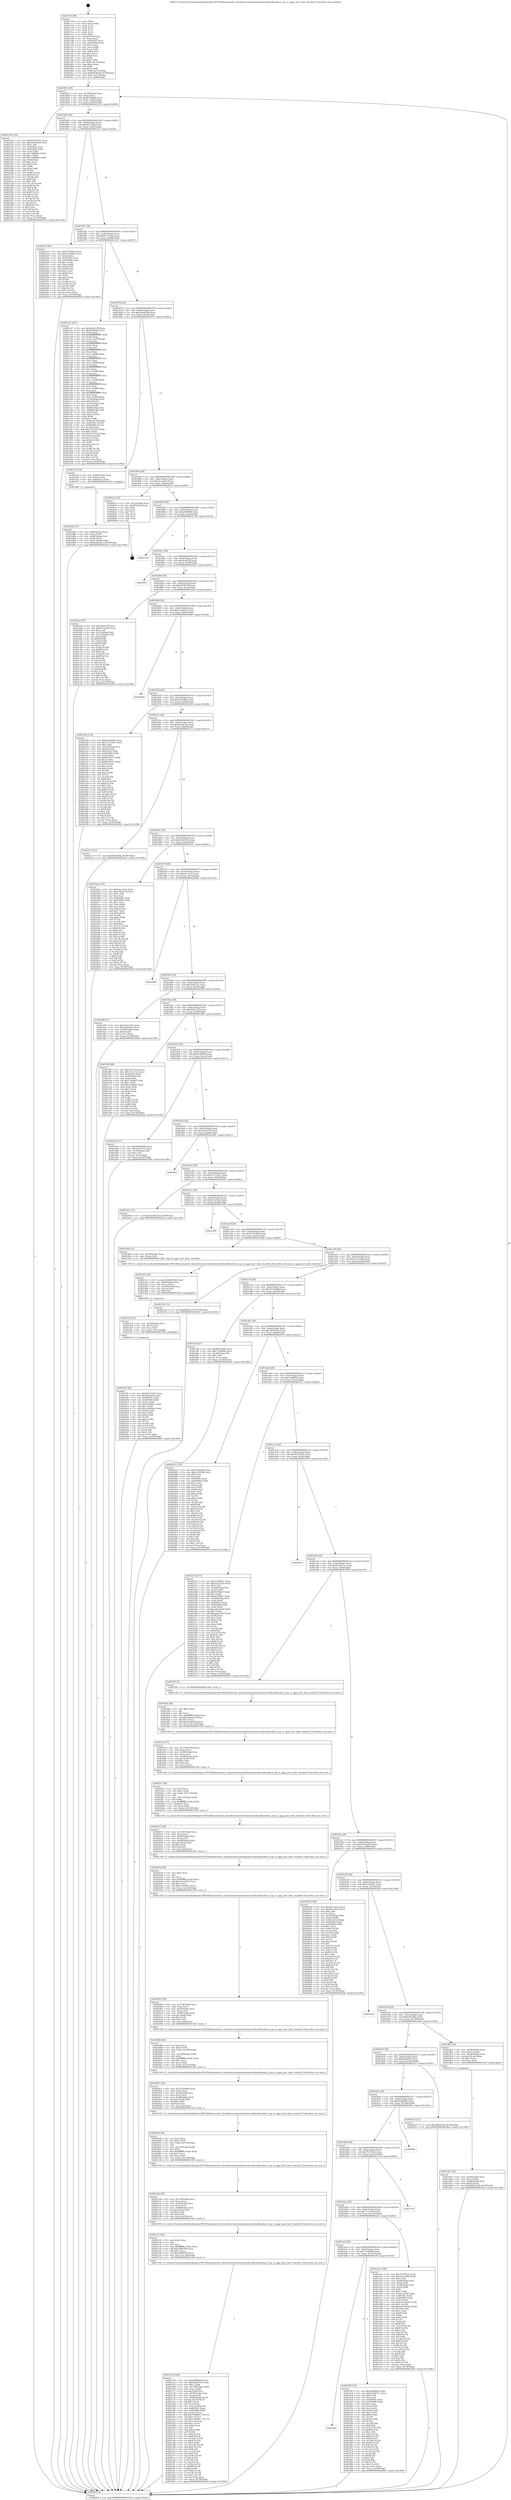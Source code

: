 digraph "0x4017c0" {
  label = "0x4017c0 (/mnt/c/Users/mathe/Desktop/tcc/POCII/binaries/extr_linuxdriversnetwirelessmarvellmwifiexsdio.h_mp_rx_aggr_port_limit_reached_Final-ollvm.out::main(0))"
  labelloc = "t"
  node[shape=record]

  Entry [label="",width=0.3,height=0.3,shape=circle,fillcolor=black,style=filled]
  "0x401823" [label="{
     0x401823 [29]\l
     | [instrs]\l
     &nbsp;&nbsp;0x401823 \<+3\>: mov -0x78(%rbp),%eax\l
     &nbsp;&nbsp;0x401826 \<+2\>: mov %eax,%ecx\l
     &nbsp;&nbsp;0x401828 \<+6\>: sub $0x807640f4,%ecx\l
     &nbsp;&nbsp;0x40182e \<+6\>: mov %eax,-0x8c(%rbp)\l
     &nbsp;&nbsp;0x401834 \<+6\>: mov %ecx,-0x90(%rbp)\l
     &nbsp;&nbsp;0x40183a \<+6\>: je 0000000000402329 \<main+0xb69\>\l
  }"]
  "0x402329" [label="{
     0x402329 [144]\l
     | [instrs]\l
     &nbsp;&nbsp;0x402329 \<+5\>: mov $0x40510531,%eax\l
     &nbsp;&nbsp;0x40232e \<+5\>: mov $0x22381409,%ecx\l
     &nbsp;&nbsp;0x402333 \<+2\>: mov $0x1,%dl\l
     &nbsp;&nbsp;0x402335 \<+7\>: mov 0x40505c,%esi\l
     &nbsp;&nbsp;0x40233c \<+7\>: mov 0x405060,%edi\l
     &nbsp;&nbsp;0x402343 \<+3\>: mov %esi,%r8d\l
     &nbsp;&nbsp;0x402346 \<+7\>: sub $0x7c8f866c,%r8d\l
     &nbsp;&nbsp;0x40234d \<+4\>: sub $0x1,%r8d\l
     &nbsp;&nbsp;0x402351 \<+7\>: add $0x7c8f866c,%r8d\l
     &nbsp;&nbsp;0x402358 \<+4\>: imul %r8d,%esi\l
     &nbsp;&nbsp;0x40235c \<+3\>: and $0x1,%esi\l
     &nbsp;&nbsp;0x40235f \<+3\>: cmp $0x0,%esi\l
     &nbsp;&nbsp;0x402362 \<+4\>: sete %r9b\l
     &nbsp;&nbsp;0x402366 \<+3\>: cmp $0xa,%edi\l
     &nbsp;&nbsp;0x402369 \<+4\>: setl %r10b\l
     &nbsp;&nbsp;0x40236d \<+3\>: mov %r9b,%r11b\l
     &nbsp;&nbsp;0x402370 \<+4\>: xor $0xff,%r11b\l
     &nbsp;&nbsp;0x402374 \<+3\>: mov %r10b,%bl\l
     &nbsp;&nbsp;0x402377 \<+3\>: xor $0xff,%bl\l
     &nbsp;&nbsp;0x40237a \<+3\>: xor $0x1,%dl\l
     &nbsp;&nbsp;0x40237d \<+3\>: mov %r11b,%r14b\l
     &nbsp;&nbsp;0x402380 \<+4\>: and $0xff,%r14b\l
     &nbsp;&nbsp;0x402384 \<+3\>: and %dl,%r9b\l
     &nbsp;&nbsp;0x402387 \<+3\>: mov %bl,%r15b\l
     &nbsp;&nbsp;0x40238a \<+4\>: and $0xff,%r15b\l
     &nbsp;&nbsp;0x40238e \<+3\>: and %dl,%r10b\l
     &nbsp;&nbsp;0x402391 \<+3\>: or %r9b,%r14b\l
     &nbsp;&nbsp;0x402394 \<+3\>: or %r10b,%r15b\l
     &nbsp;&nbsp;0x402397 \<+3\>: xor %r15b,%r14b\l
     &nbsp;&nbsp;0x40239a \<+3\>: or %bl,%r11b\l
     &nbsp;&nbsp;0x40239d \<+4\>: xor $0xff,%r11b\l
     &nbsp;&nbsp;0x4023a1 \<+3\>: or $0x1,%dl\l
     &nbsp;&nbsp;0x4023a4 \<+3\>: and %dl,%r11b\l
     &nbsp;&nbsp;0x4023a7 \<+3\>: or %r11b,%r14b\l
     &nbsp;&nbsp;0x4023aa \<+4\>: test $0x1,%r14b\l
     &nbsp;&nbsp;0x4023ae \<+3\>: cmovne %ecx,%eax\l
     &nbsp;&nbsp;0x4023b1 \<+3\>: mov %eax,-0x78(%rbp)\l
     &nbsp;&nbsp;0x4023b4 \<+5\>: jmp 00000000004029c6 \<main+0x1206\>\l
  }"]
  "0x401840" [label="{
     0x401840 [28]\l
     | [instrs]\l
     &nbsp;&nbsp;0x401840 \<+5\>: jmp 0000000000401845 \<main+0x85\>\l
     &nbsp;&nbsp;0x401845 \<+6\>: mov -0x8c(%rbp),%eax\l
     &nbsp;&nbsp;0x40184b \<+5\>: sub $0x8d5559af,%eax\l
     &nbsp;&nbsp;0x401850 \<+6\>: mov %eax,-0x94(%rbp)\l
     &nbsp;&nbsp;0x401856 \<+6\>: je 000000000040221f \<main+0xa5f\>\l
  }"]
  Exit [label="",width=0.3,height=0.3,shape=circle,fillcolor=black,style=filled,peripheries=2]
  "0x40221f" [label="{
     0x40221f [83]\l
     | [instrs]\l
     &nbsp;&nbsp;0x40221f \<+5\>: mov $0x5149efa1,%eax\l
     &nbsp;&nbsp;0x402224 \<+5\>: mov $0x3ca0f824,%ecx\l
     &nbsp;&nbsp;0x402229 \<+2\>: xor %edx,%edx\l
     &nbsp;&nbsp;0x40222b \<+7\>: mov 0x40505c,%esi\l
     &nbsp;&nbsp;0x402232 \<+7\>: mov 0x405060,%edi\l
     &nbsp;&nbsp;0x402239 \<+3\>: sub $0x1,%edx\l
     &nbsp;&nbsp;0x40223c \<+3\>: mov %esi,%r8d\l
     &nbsp;&nbsp;0x40223f \<+3\>: add %edx,%r8d\l
     &nbsp;&nbsp;0x402242 \<+4\>: imul %r8d,%esi\l
     &nbsp;&nbsp;0x402246 \<+3\>: and $0x1,%esi\l
     &nbsp;&nbsp;0x402249 \<+3\>: cmp $0x0,%esi\l
     &nbsp;&nbsp;0x40224c \<+4\>: sete %r9b\l
     &nbsp;&nbsp;0x402250 \<+3\>: cmp $0xa,%edi\l
     &nbsp;&nbsp;0x402253 \<+4\>: setl %r10b\l
     &nbsp;&nbsp;0x402257 \<+3\>: mov %r9b,%r11b\l
     &nbsp;&nbsp;0x40225a \<+3\>: and %r10b,%r11b\l
     &nbsp;&nbsp;0x40225d \<+3\>: xor %r10b,%r9b\l
     &nbsp;&nbsp;0x402260 \<+3\>: or %r9b,%r11b\l
     &nbsp;&nbsp;0x402263 \<+4\>: test $0x1,%r11b\l
     &nbsp;&nbsp;0x402267 \<+3\>: cmovne %ecx,%eax\l
     &nbsp;&nbsp;0x40226a \<+3\>: mov %eax,-0x78(%rbp)\l
     &nbsp;&nbsp;0x40226d \<+5\>: jmp 00000000004029c6 \<main+0x1206\>\l
  }"]
  "0x40185c" [label="{
     0x40185c [28]\l
     | [instrs]\l
     &nbsp;&nbsp;0x40185c \<+5\>: jmp 0000000000401861 \<main+0xa1\>\l
     &nbsp;&nbsp;0x401861 \<+6\>: mov -0x8c(%rbp),%eax\l
     &nbsp;&nbsp;0x401867 \<+5\>: sub $0x97ccd16a,%eax\l
     &nbsp;&nbsp;0x40186c \<+6\>: mov %eax,-0x98(%rbp)\l
     &nbsp;&nbsp;0x401872 \<+6\>: je 0000000000401c47 \<main+0x487\>\l
  }"]
  "0x4023f7" [label="{
     0x4023f7 [94]\l
     | [instrs]\l
     &nbsp;&nbsp;0x4023f7 \<+5\>: mov $0x40510531,%eax\l
     &nbsp;&nbsp;0x4023fc \<+5\>: mov $0x62feb435,%esi\l
     &nbsp;&nbsp;0x402401 \<+7\>: mov 0x40505c,%edx\l
     &nbsp;&nbsp;0x402408 \<+8\>: mov 0x405060,%r8d\l
     &nbsp;&nbsp;0x402410 \<+3\>: mov %edx,%r9d\l
     &nbsp;&nbsp;0x402413 \<+7\>: sub $0x1e28f4dc,%r9d\l
     &nbsp;&nbsp;0x40241a \<+4\>: sub $0x1,%r9d\l
     &nbsp;&nbsp;0x40241e \<+7\>: add $0x1e28f4dc,%r9d\l
     &nbsp;&nbsp;0x402425 \<+4\>: imul %r9d,%edx\l
     &nbsp;&nbsp;0x402429 \<+3\>: and $0x1,%edx\l
     &nbsp;&nbsp;0x40242c \<+3\>: cmp $0x0,%edx\l
     &nbsp;&nbsp;0x40242f \<+4\>: sete %r10b\l
     &nbsp;&nbsp;0x402433 \<+4\>: cmp $0xa,%r8d\l
     &nbsp;&nbsp;0x402437 \<+4\>: setl %r11b\l
     &nbsp;&nbsp;0x40243b \<+3\>: mov %r10b,%bl\l
     &nbsp;&nbsp;0x40243e \<+3\>: and %r11b,%bl\l
     &nbsp;&nbsp;0x402441 \<+3\>: xor %r11b,%r10b\l
     &nbsp;&nbsp;0x402444 \<+3\>: or %r10b,%bl\l
     &nbsp;&nbsp;0x402447 \<+3\>: test $0x1,%bl\l
     &nbsp;&nbsp;0x40244a \<+3\>: cmovne %esi,%eax\l
     &nbsp;&nbsp;0x40244d \<+3\>: mov %eax,-0x78(%rbp)\l
     &nbsp;&nbsp;0x402450 \<+5\>: jmp 00000000004029c6 \<main+0x1206\>\l
  }"]
  "0x401c47" [label="{
     0x401c47 [247]\l
     | [instrs]\l
     &nbsp;&nbsp;0x401c47 \<+5\>: mov $0xa9a21f5f,%eax\l
     &nbsp;&nbsp;0x401c4c \<+5\>: mov $0xdea804d,%ecx\l
     &nbsp;&nbsp;0x401c51 \<+3\>: mov %rsp,%rdx\l
     &nbsp;&nbsp;0x401c54 \<+4\>: add $0xfffffffffffffff0,%rdx\l
     &nbsp;&nbsp;0x401c58 \<+3\>: mov %rdx,%rsp\l
     &nbsp;&nbsp;0x401c5b \<+4\>: mov %rdx,-0x70(%rbp)\l
     &nbsp;&nbsp;0x401c5f \<+3\>: mov %rsp,%rdx\l
     &nbsp;&nbsp;0x401c62 \<+4\>: add $0xfffffffffffffff0,%rdx\l
     &nbsp;&nbsp;0x401c66 \<+3\>: mov %rdx,%rsp\l
     &nbsp;&nbsp;0x401c69 \<+3\>: mov %rsp,%rsi\l
     &nbsp;&nbsp;0x401c6c \<+4\>: add $0xfffffffffffffff0,%rsi\l
     &nbsp;&nbsp;0x401c70 \<+3\>: mov %rsi,%rsp\l
     &nbsp;&nbsp;0x401c73 \<+4\>: mov %rsi,-0x68(%rbp)\l
     &nbsp;&nbsp;0x401c77 \<+3\>: mov %rsp,%rsi\l
     &nbsp;&nbsp;0x401c7a \<+4\>: add $0xfffffffffffffff0,%rsi\l
     &nbsp;&nbsp;0x401c7e \<+3\>: mov %rsi,%rsp\l
     &nbsp;&nbsp;0x401c81 \<+4\>: mov %rsi,-0x60(%rbp)\l
     &nbsp;&nbsp;0x401c85 \<+3\>: mov %rsp,%rsi\l
     &nbsp;&nbsp;0x401c88 \<+4\>: add $0xfffffffffffffff0,%rsi\l
     &nbsp;&nbsp;0x401c8c \<+3\>: mov %rsi,%rsp\l
     &nbsp;&nbsp;0x401c8f \<+4\>: mov %rsi,-0x58(%rbp)\l
     &nbsp;&nbsp;0x401c93 \<+3\>: mov %rsp,%rsi\l
     &nbsp;&nbsp;0x401c96 \<+4\>: add $0xfffffffffffffff0,%rsi\l
     &nbsp;&nbsp;0x401c9a \<+3\>: mov %rsi,%rsp\l
     &nbsp;&nbsp;0x401c9d \<+4\>: mov %rsi,-0x50(%rbp)\l
     &nbsp;&nbsp;0x401ca1 \<+3\>: mov %rsp,%rsi\l
     &nbsp;&nbsp;0x401ca4 \<+4\>: add $0xfffffffffffffff0,%rsi\l
     &nbsp;&nbsp;0x401ca8 \<+3\>: mov %rsi,%rsp\l
     &nbsp;&nbsp;0x401cab \<+4\>: mov %rsi,-0x48(%rbp)\l
     &nbsp;&nbsp;0x401caf \<+3\>: mov %rsp,%rsi\l
     &nbsp;&nbsp;0x401cb2 \<+4\>: add $0xfffffffffffffff0,%rsi\l
     &nbsp;&nbsp;0x401cb6 \<+3\>: mov %rsi,%rsp\l
     &nbsp;&nbsp;0x401cb9 \<+4\>: mov %rsi,-0x40(%rbp)\l
     &nbsp;&nbsp;0x401cbd \<+4\>: mov -0x70(%rbp),%rsi\l
     &nbsp;&nbsp;0x401cc1 \<+6\>: movl $0x0,(%rsi)\l
     &nbsp;&nbsp;0x401cc7 \<+3\>: mov -0x7c(%rbp),%edi\l
     &nbsp;&nbsp;0x401cca \<+2\>: mov %edi,(%rdx)\l
     &nbsp;&nbsp;0x401ccc \<+4\>: mov -0x68(%rbp),%rsi\l
     &nbsp;&nbsp;0x401cd0 \<+7\>: mov -0x88(%rbp),%r8\l
     &nbsp;&nbsp;0x401cd7 \<+3\>: mov %r8,(%rsi)\l
     &nbsp;&nbsp;0x401cda \<+3\>: cmpl $0x2,(%rdx)\l
     &nbsp;&nbsp;0x401cdd \<+4\>: setne %r9b\l
     &nbsp;&nbsp;0x401ce1 \<+4\>: and $0x1,%r9b\l
     &nbsp;&nbsp;0x401ce5 \<+4\>: mov %r9b,-0x35(%rbp)\l
     &nbsp;&nbsp;0x401ce9 \<+8\>: mov 0x40505c,%r10d\l
     &nbsp;&nbsp;0x401cf1 \<+8\>: mov 0x405060,%r11d\l
     &nbsp;&nbsp;0x401cf9 \<+3\>: mov %r10d,%ebx\l
     &nbsp;&nbsp;0x401cfc \<+6\>: add $0x5723212f,%ebx\l
     &nbsp;&nbsp;0x401d02 \<+3\>: sub $0x1,%ebx\l
     &nbsp;&nbsp;0x401d05 \<+6\>: sub $0x5723212f,%ebx\l
     &nbsp;&nbsp;0x401d0b \<+4\>: imul %ebx,%r10d\l
     &nbsp;&nbsp;0x401d0f \<+4\>: and $0x1,%r10d\l
     &nbsp;&nbsp;0x401d13 \<+4\>: cmp $0x0,%r10d\l
     &nbsp;&nbsp;0x401d17 \<+4\>: sete %r9b\l
     &nbsp;&nbsp;0x401d1b \<+4\>: cmp $0xa,%r11d\l
     &nbsp;&nbsp;0x401d1f \<+4\>: setl %r14b\l
     &nbsp;&nbsp;0x401d23 \<+3\>: mov %r9b,%r15b\l
     &nbsp;&nbsp;0x401d26 \<+3\>: and %r14b,%r15b\l
     &nbsp;&nbsp;0x401d29 \<+3\>: xor %r14b,%r9b\l
     &nbsp;&nbsp;0x401d2c \<+3\>: or %r9b,%r15b\l
     &nbsp;&nbsp;0x401d2f \<+4\>: test $0x1,%r15b\l
     &nbsp;&nbsp;0x401d33 \<+3\>: cmovne %ecx,%eax\l
     &nbsp;&nbsp;0x401d36 \<+3\>: mov %eax,-0x78(%rbp)\l
     &nbsp;&nbsp;0x401d39 \<+5\>: jmp 00000000004029c6 \<main+0x1206\>\l
  }"]
  "0x401878" [label="{
     0x401878 [28]\l
     | [instrs]\l
     &nbsp;&nbsp;0x401878 \<+5\>: jmp 000000000040187d \<main+0xbd\>\l
     &nbsp;&nbsp;0x40187d \<+6\>: mov -0x8c(%rbp),%eax\l
     &nbsp;&nbsp;0x401883 \<+5\>: sub $0xa46a6286,%eax\l
     &nbsp;&nbsp;0x401888 \<+6\>: mov %eax,-0x9c(%rbp)\l
     &nbsp;&nbsp;0x40188e \<+6\>: je 0000000000401d74 \<main+0x5b4\>\l
  }"]
  "0x4023e2" [label="{
     0x4023e2 [21]\l
     | [instrs]\l
     &nbsp;&nbsp;0x4023e2 \<+4\>: mov -0x50(%rbp),%rcx\l
     &nbsp;&nbsp;0x4023e6 \<+3\>: mov (%rcx),%rcx\l
     &nbsp;&nbsp;0x4023e9 \<+3\>: mov %rcx,%rdi\l
     &nbsp;&nbsp;0x4023ec \<+6\>: mov %eax,-0x13c(%rbp)\l
     &nbsp;&nbsp;0x4023f2 \<+5\>: call 0000000000401030 \<free@plt\>\l
     | [calls]\l
     &nbsp;&nbsp;0x401030 \{1\} (unknown)\l
  }"]
  "0x401d74" [label="{
     0x401d74 [16]\l
     | [instrs]\l
     &nbsp;&nbsp;0x401d74 \<+4\>: mov -0x68(%rbp),%rax\l
     &nbsp;&nbsp;0x401d78 \<+3\>: mov (%rax),%rax\l
     &nbsp;&nbsp;0x401d7b \<+4\>: mov 0x8(%rax),%rdi\l
     &nbsp;&nbsp;0x401d7f \<+5\>: call 0000000000401060 \<atoi@plt\>\l
     | [calls]\l
     &nbsp;&nbsp;0x401060 \{1\} (unknown)\l
  }"]
  "0x401894" [label="{
     0x401894 [28]\l
     | [instrs]\l
     &nbsp;&nbsp;0x401894 \<+5\>: jmp 0000000000401899 \<main+0xd9\>\l
     &nbsp;&nbsp;0x401899 \<+6\>: mov -0x8c(%rbp),%eax\l
     &nbsp;&nbsp;0x40189f \<+5\>: sub $0xa5cc4410,%eax\l
     &nbsp;&nbsp;0x4018a4 \<+6\>: mov %eax,-0xa0(%rbp)\l
     &nbsp;&nbsp;0x4018aa \<+6\>: je 00000000004026c5 \<main+0xf05\>\l
  }"]
  "0x4023c5" [label="{
     0x4023c5 [29]\l
     | [instrs]\l
     &nbsp;&nbsp;0x4023c5 \<+10\>: movabs $0x4030b6,%rdi\l
     &nbsp;&nbsp;0x4023cf \<+4\>: mov -0x40(%rbp),%rcx\l
     &nbsp;&nbsp;0x4023d3 \<+2\>: mov %eax,(%rcx)\l
     &nbsp;&nbsp;0x4023d5 \<+4\>: mov -0x40(%rbp),%rcx\l
     &nbsp;&nbsp;0x4023d9 \<+2\>: mov (%rcx),%esi\l
     &nbsp;&nbsp;0x4023db \<+2\>: mov $0x0,%al\l
     &nbsp;&nbsp;0x4023dd \<+5\>: call 0000000000401040 \<printf@plt\>\l
     | [calls]\l
     &nbsp;&nbsp;0x401040 \{1\} (unknown)\l
  }"]
  "0x4026c5" [label="{
     0x4026c5 [18]\l
     | [instrs]\l
     &nbsp;&nbsp;0x4026c5 \<+3\>: mov -0x2c(%rbp),%eax\l
     &nbsp;&nbsp;0x4026c8 \<+4\>: lea -0x28(%rbp),%rsp\l
     &nbsp;&nbsp;0x4026cc \<+1\>: pop %rbx\l
     &nbsp;&nbsp;0x4026cd \<+2\>: pop %r12\l
     &nbsp;&nbsp;0x4026cf \<+2\>: pop %r13\l
     &nbsp;&nbsp;0x4026d1 \<+2\>: pop %r14\l
     &nbsp;&nbsp;0x4026d3 \<+2\>: pop %r15\l
     &nbsp;&nbsp;0x4026d5 \<+1\>: pop %rbp\l
     &nbsp;&nbsp;0x4026d6 \<+1\>: ret\l
  }"]
  "0x4018b0" [label="{
     0x4018b0 [28]\l
     | [instrs]\l
     &nbsp;&nbsp;0x4018b0 \<+5\>: jmp 00000000004018b5 \<main+0xf5\>\l
     &nbsp;&nbsp;0x4018b5 \<+6\>: mov -0x8c(%rbp),%eax\l
     &nbsp;&nbsp;0x4018bb \<+5\>: sub $0xa6df9a64,%eax\l
     &nbsp;&nbsp;0x4018c0 \<+6\>: mov %eax,-0xa4(%rbp)\l
     &nbsp;&nbsp;0x4018c6 \<+6\>: je 0000000000402738 \<main+0xf78\>\l
  }"]
  "0x402159" [label="{
     0x402159 [186]\l
     | [instrs]\l
     &nbsp;&nbsp;0x402159 \<+5\>: mov $0xa6df9a64,%ecx\l
     &nbsp;&nbsp;0x40215e \<+5\>: mov $0xe6aab72e,%edx\l
     &nbsp;&nbsp;0x402163 \<+3\>: mov $0x1,%r9b\l
     &nbsp;&nbsp;0x402166 \<+7\>: mov -0x138(%rbp),%r8d\l
     &nbsp;&nbsp;0x40216d \<+4\>: imul %eax,%r8d\l
     &nbsp;&nbsp;0x402171 \<+3\>: movslq %r8d,%rsi\l
     &nbsp;&nbsp;0x402174 \<+4\>: mov -0x50(%rbp),%rdi\l
     &nbsp;&nbsp;0x402178 \<+3\>: mov (%rdi),%rdi\l
     &nbsp;&nbsp;0x40217b \<+4\>: mov -0x48(%rbp),%r10\l
     &nbsp;&nbsp;0x40217f \<+3\>: movslq (%r10),%r10\l
     &nbsp;&nbsp;0x402182 \<+4\>: shl $0x5,%r10\l
     &nbsp;&nbsp;0x402186 \<+3\>: add %r10,%rdi\l
     &nbsp;&nbsp;0x402189 \<+4\>: mov %rsi,0x18(%rdi)\l
     &nbsp;&nbsp;0x40218d \<+7\>: mov 0x40505c,%eax\l
     &nbsp;&nbsp;0x402194 \<+8\>: mov 0x405060,%r8d\l
     &nbsp;&nbsp;0x40219c \<+3\>: mov %eax,%r11d\l
     &nbsp;&nbsp;0x40219f \<+7\>: add $0x718dd9c7,%r11d\l
     &nbsp;&nbsp;0x4021a6 \<+4\>: sub $0x1,%r11d\l
     &nbsp;&nbsp;0x4021aa \<+7\>: sub $0x718dd9c7,%r11d\l
     &nbsp;&nbsp;0x4021b1 \<+4\>: imul %r11d,%eax\l
     &nbsp;&nbsp;0x4021b5 \<+3\>: and $0x1,%eax\l
     &nbsp;&nbsp;0x4021b8 \<+3\>: cmp $0x0,%eax\l
     &nbsp;&nbsp;0x4021bb \<+3\>: sete %bl\l
     &nbsp;&nbsp;0x4021be \<+4\>: cmp $0xa,%r8d\l
     &nbsp;&nbsp;0x4021c2 \<+4\>: setl %r14b\l
     &nbsp;&nbsp;0x4021c6 \<+3\>: mov %bl,%r15b\l
     &nbsp;&nbsp;0x4021c9 \<+4\>: xor $0xff,%r15b\l
     &nbsp;&nbsp;0x4021cd \<+3\>: mov %r14b,%r12b\l
     &nbsp;&nbsp;0x4021d0 \<+4\>: xor $0xff,%r12b\l
     &nbsp;&nbsp;0x4021d4 \<+4\>: xor $0x0,%r9b\l
     &nbsp;&nbsp;0x4021d8 \<+3\>: mov %r15b,%r13b\l
     &nbsp;&nbsp;0x4021db \<+4\>: and $0x0,%r13b\l
     &nbsp;&nbsp;0x4021df \<+3\>: and %r9b,%bl\l
     &nbsp;&nbsp;0x4021e2 \<+3\>: mov %r12b,%al\l
     &nbsp;&nbsp;0x4021e5 \<+2\>: and $0x0,%al\l
     &nbsp;&nbsp;0x4021e7 \<+3\>: and %r9b,%r14b\l
     &nbsp;&nbsp;0x4021ea \<+3\>: or %bl,%r13b\l
     &nbsp;&nbsp;0x4021ed \<+3\>: or %r14b,%al\l
     &nbsp;&nbsp;0x4021f0 \<+3\>: xor %al,%r13b\l
     &nbsp;&nbsp;0x4021f3 \<+3\>: or %r12b,%r15b\l
     &nbsp;&nbsp;0x4021f6 \<+4\>: xor $0xff,%r15b\l
     &nbsp;&nbsp;0x4021fa \<+4\>: or $0x0,%r9b\l
     &nbsp;&nbsp;0x4021fe \<+3\>: and %r9b,%r15b\l
     &nbsp;&nbsp;0x402201 \<+3\>: or %r15b,%r13b\l
     &nbsp;&nbsp;0x402204 \<+4\>: test $0x1,%r13b\l
     &nbsp;&nbsp;0x402208 \<+3\>: cmovne %edx,%ecx\l
     &nbsp;&nbsp;0x40220b \<+3\>: mov %ecx,-0x78(%rbp)\l
     &nbsp;&nbsp;0x40220e \<+5\>: jmp 00000000004029c6 \<main+0x1206\>\l
  }"]
  "0x402738" [label="{
     0x402738\l
  }", style=dashed]
  "0x4018cc" [label="{
     0x4018cc [28]\l
     | [instrs]\l
     &nbsp;&nbsp;0x4018cc \<+5\>: jmp 00000000004018d1 \<main+0x111\>\l
     &nbsp;&nbsp;0x4018d1 \<+6\>: mov -0x8c(%rbp),%eax\l
     &nbsp;&nbsp;0x4018d7 \<+5\>: sub $0xa9a21f5f,%eax\l
     &nbsp;&nbsp;0x4018dc \<+6\>: mov %eax,-0xa8(%rbp)\l
     &nbsp;&nbsp;0x4018e2 \<+6\>: je 00000000004026d7 \<main+0xf17\>\l
  }"]
  "0x402131" [label="{
     0x402131 [40]\l
     | [instrs]\l
     &nbsp;&nbsp;0x402131 \<+5\>: mov $0x2,%ecx\l
     &nbsp;&nbsp;0x402136 \<+1\>: cltd\l
     &nbsp;&nbsp;0x402137 \<+2\>: idiv %ecx\l
     &nbsp;&nbsp;0x402139 \<+6\>: imul $0xfffffffe,%edx,%ecx\l
     &nbsp;&nbsp;0x40213f \<+6\>: add $0xcfd8079d,%ecx\l
     &nbsp;&nbsp;0x402145 \<+3\>: add $0x1,%ecx\l
     &nbsp;&nbsp;0x402148 \<+6\>: sub $0xcfd8079d,%ecx\l
     &nbsp;&nbsp;0x40214e \<+6\>: mov %ecx,-0x138(%rbp)\l
     &nbsp;&nbsp;0x402154 \<+5\>: call 0000000000401160 \<next_i\>\l
     | [calls]\l
     &nbsp;&nbsp;0x401160 \{1\} (/mnt/c/Users/mathe/Desktop/tcc/POCII/binaries/extr_linuxdriversnetwirelessmarvellmwifiexsdio.h_mp_rx_aggr_port_limit_reached_Final-ollvm.out::next_i)\l
  }"]
  "0x4026d7" [label="{
     0x4026d7\l
  }", style=dashed]
  "0x4018e8" [label="{
     0x4018e8 [28]\l
     | [instrs]\l
     &nbsp;&nbsp;0x4018e8 \<+5\>: jmp 00000000004018ed \<main+0x12d\>\l
     &nbsp;&nbsp;0x4018ed \<+6\>: mov -0x8c(%rbp),%eax\l
     &nbsp;&nbsp;0x4018f3 \<+5\>: sub $0xd47fb7bf,%eax\l
     &nbsp;&nbsp;0x4018f8 \<+6\>: mov %eax,-0xac(%rbp)\l
     &nbsp;&nbsp;0x4018fe \<+6\>: je 0000000000401be6 \<main+0x426\>\l
  }"]
  "0x40210b" [label="{
     0x40210b [38]\l
     | [instrs]\l
     &nbsp;&nbsp;0x40210b \<+6\>: mov -0x134(%rbp),%ecx\l
     &nbsp;&nbsp;0x402111 \<+3\>: imul %eax,%ecx\l
     &nbsp;&nbsp;0x402114 \<+4\>: mov -0x50(%rbp),%rsi\l
     &nbsp;&nbsp;0x402118 \<+3\>: mov (%rsi),%rsi\l
     &nbsp;&nbsp;0x40211b \<+4\>: mov -0x48(%rbp),%rdi\l
     &nbsp;&nbsp;0x40211f \<+3\>: movslq (%rdi),%rdi\l
     &nbsp;&nbsp;0x402122 \<+4\>: shl $0x5,%rdi\l
     &nbsp;&nbsp;0x402126 \<+3\>: add %rdi,%rsi\l
     &nbsp;&nbsp;0x402129 \<+3\>: mov %ecx,0x10(%rsi)\l
     &nbsp;&nbsp;0x40212c \<+5\>: call 0000000000401160 \<next_i\>\l
     | [calls]\l
     &nbsp;&nbsp;0x401160 \{1\} (/mnt/c/Users/mathe/Desktop/tcc/POCII/binaries/extr_linuxdriversnetwirelessmarvellmwifiexsdio.h_mp_rx_aggr_port_limit_reached_Final-ollvm.out::next_i)\l
  }"]
  "0x401be6" [label="{
     0x401be6 [97]\l
     | [instrs]\l
     &nbsp;&nbsp;0x401be6 \<+5\>: mov $0xa9a21f5f,%eax\l
     &nbsp;&nbsp;0x401beb \<+5\>: mov $0x97ccd16a,%ecx\l
     &nbsp;&nbsp;0x401bf0 \<+2\>: mov $0x1,%dl\l
     &nbsp;&nbsp;0x401bf2 \<+4\>: mov -0x72(%rbp),%sil\l
     &nbsp;&nbsp;0x401bf6 \<+4\>: mov -0x71(%rbp),%dil\l
     &nbsp;&nbsp;0x401bfa \<+3\>: mov %sil,%r8b\l
     &nbsp;&nbsp;0x401bfd \<+4\>: xor $0xff,%r8b\l
     &nbsp;&nbsp;0x401c01 \<+3\>: mov %dil,%r9b\l
     &nbsp;&nbsp;0x401c04 \<+4\>: xor $0xff,%r9b\l
     &nbsp;&nbsp;0x401c08 \<+3\>: xor $0x1,%dl\l
     &nbsp;&nbsp;0x401c0b \<+3\>: mov %r8b,%r10b\l
     &nbsp;&nbsp;0x401c0e \<+4\>: and $0xff,%r10b\l
     &nbsp;&nbsp;0x401c12 \<+3\>: and %dl,%sil\l
     &nbsp;&nbsp;0x401c15 \<+3\>: mov %r9b,%r11b\l
     &nbsp;&nbsp;0x401c18 \<+4\>: and $0xff,%r11b\l
     &nbsp;&nbsp;0x401c1c \<+3\>: and %dl,%dil\l
     &nbsp;&nbsp;0x401c1f \<+3\>: or %sil,%r10b\l
     &nbsp;&nbsp;0x401c22 \<+3\>: or %dil,%r11b\l
     &nbsp;&nbsp;0x401c25 \<+3\>: xor %r11b,%r10b\l
     &nbsp;&nbsp;0x401c28 \<+3\>: or %r9b,%r8b\l
     &nbsp;&nbsp;0x401c2b \<+4\>: xor $0xff,%r8b\l
     &nbsp;&nbsp;0x401c2f \<+3\>: or $0x1,%dl\l
     &nbsp;&nbsp;0x401c32 \<+3\>: and %dl,%r8b\l
     &nbsp;&nbsp;0x401c35 \<+3\>: or %r8b,%r10b\l
     &nbsp;&nbsp;0x401c38 \<+4\>: test $0x1,%r10b\l
     &nbsp;&nbsp;0x401c3c \<+3\>: cmovne %ecx,%eax\l
     &nbsp;&nbsp;0x401c3f \<+3\>: mov %eax,-0x78(%rbp)\l
     &nbsp;&nbsp;0x401c42 \<+5\>: jmp 00000000004029c6 \<main+0x1206\>\l
  }"]
  "0x401904" [label="{
     0x401904 [28]\l
     | [instrs]\l
     &nbsp;&nbsp;0x401904 \<+5\>: jmp 0000000000401909 \<main+0x149\>\l
     &nbsp;&nbsp;0x401909 \<+6\>: mov -0x8c(%rbp),%eax\l
     &nbsp;&nbsp;0x40190f \<+5\>: sub $0xe13a4413,%eax\l
     &nbsp;&nbsp;0x401914 \<+6\>: mov %eax,-0xb0(%rbp)\l
     &nbsp;&nbsp;0x40191a \<+6\>: je 000000000040246d \<main+0xcad\>\l
  }"]
  "0x4029c6" [label="{
     0x4029c6 [5]\l
     | [instrs]\l
     &nbsp;&nbsp;0x4029c6 \<+5\>: jmp 0000000000401823 \<main+0x63\>\l
  }"]
  "0x4017c0" [label="{
     0x4017c0 [99]\l
     | [instrs]\l
     &nbsp;&nbsp;0x4017c0 \<+1\>: push %rbp\l
     &nbsp;&nbsp;0x4017c1 \<+3\>: mov %rsp,%rbp\l
     &nbsp;&nbsp;0x4017c4 \<+2\>: push %r15\l
     &nbsp;&nbsp;0x4017c6 \<+2\>: push %r14\l
     &nbsp;&nbsp;0x4017c8 \<+2\>: push %r13\l
     &nbsp;&nbsp;0x4017ca \<+2\>: push %r12\l
     &nbsp;&nbsp;0x4017cc \<+1\>: push %rbx\l
     &nbsp;&nbsp;0x4017cd \<+7\>: sub $0x158,%rsp\l
     &nbsp;&nbsp;0x4017d4 \<+2\>: xor %eax,%eax\l
     &nbsp;&nbsp;0x4017d6 \<+7\>: mov 0x40505c,%ecx\l
     &nbsp;&nbsp;0x4017dd \<+7\>: mov 0x405060,%edx\l
     &nbsp;&nbsp;0x4017e4 \<+3\>: sub $0x1,%eax\l
     &nbsp;&nbsp;0x4017e7 \<+3\>: mov %ecx,%r8d\l
     &nbsp;&nbsp;0x4017ea \<+3\>: add %eax,%r8d\l
     &nbsp;&nbsp;0x4017ed \<+4\>: imul %r8d,%ecx\l
     &nbsp;&nbsp;0x4017f1 \<+3\>: and $0x1,%ecx\l
     &nbsp;&nbsp;0x4017f4 \<+3\>: cmp $0x0,%ecx\l
     &nbsp;&nbsp;0x4017f7 \<+4\>: sete %r9b\l
     &nbsp;&nbsp;0x4017fb \<+4\>: and $0x1,%r9b\l
     &nbsp;&nbsp;0x4017ff \<+4\>: mov %r9b,-0x72(%rbp)\l
     &nbsp;&nbsp;0x401803 \<+3\>: cmp $0xa,%edx\l
     &nbsp;&nbsp;0x401806 \<+4\>: setl %r9b\l
     &nbsp;&nbsp;0x40180a \<+4\>: and $0x1,%r9b\l
     &nbsp;&nbsp;0x40180e \<+4\>: mov %r9b,-0x71(%rbp)\l
     &nbsp;&nbsp;0x401812 \<+7\>: movl $0xd47fb7bf,-0x78(%rbp)\l
     &nbsp;&nbsp;0x401819 \<+3\>: mov %edi,-0x7c(%rbp)\l
     &nbsp;&nbsp;0x40181c \<+7\>: mov %rsi,-0x88(%rbp)\l
  }"]
  "0x4020dd" [label="{
     0x4020dd [46]\l
     | [instrs]\l
     &nbsp;&nbsp;0x4020dd \<+2\>: xor %ecx,%ecx\l
     &nbsp;&nbsp;0x4020df \<+5\>: mov $0x2,%edx\l
     &nbsp;&nbsp;0x4020e4 \<+6\>: mov %edx,-0x130(%rbp)\l
     &nbsp;&nbsp;0x4020ea \<+1\>: cltd\l
     &nbsp;&nbsp;0x4020eb \<+7\>: mov -0x130(%rbp),%r8d\l
     &nbsp;&nbsp;0x4020f2 \<+3\>: idiv %r8d\l
     &nbsp;&nbsp;0x4020f5 \<+6\>: imul $0xfffffffe,%edx,%edx\l
     &nbsp;&nbsp;0x4020fb \<+3\>: sub $0x1,%ecx\l
     &nbsp;&nbsp;0x4020fe \<+2\>: sub %ecx,%edx\l
     &nbsp;&nbsp;0x402100 \<+6\>: mov %edx,-0x134(%rbp)\l
     &nbsp;&nbsp;0x402106 \<+5\>: call 0000000000401160 \<next_i\>\l
     | [calls]\l
     &nbsp;&nbsp;0x401160 \{1\} (/mnt/c/Users/mathe/Desktop/tcc/POCII/binaries/extr_linuxdriversnetwirelessmarvellmwifiexsdio.h_mp_rx_aggr_port_limit_reached_Final-ollvm.out::next_i)\l
  }"]
  "0x4020b7" [label="{
     0x4020b7 [38]\l
     | [instrs]\l
     &nbsp;&nbsp;0x4020b7 \<+6\>: mov -0x12c(%rbp),%ecx\l
     &nbsp;&nbsp;0x4020bd \<+3\>: imul %eax,%ecx\l
     &nbsp;&nbsp;0x4020c0 \<+4\>: mov -0x50(%rbp),%rsi\l
     &nbsp;&nbsp;0x4020c4 \<+3\>: mov (%rsi),%rsi\l
     &nbsp;&nbsp;0x4020c7 \<+4\>: mov -0x48(%rbp),%rdi\l
     &nbsp;&nbsp;0x4020cb \<+3\>: movslq (%rdi),%rdi\l
     &nbsp;&nbsp;0x4020ce \<+4\>: shl $0x5,%rdi\l
     &nbsp;&nbsp;0x4020d2 \<+3\>: add %rdi,%rsi\l
     &nbsp;&nbsp;0x4020d5 \<+3\>: mov %ecx,0xc(%rsi)\l
     &nbsp;&nbsp;0x4020d8 \<+5\>: call 0000000000401160 \<next_i\>\l
     | [calls]\l
     &nbsp;&nbsp;0x401160 \{1\} (/mnt/c/Users/mathe/Desktop/tcc/POCII/binaries/extr_linuxdriversnetwirelessmarvellmwifiexsdio.h_mp_rx_aggr_port_limit_reached_Final-ollvm.out::next_i)\l
  }"]
  "0x40246d" [label="{
     0x40246d\l
  }", style=dashed]
  "0x401920" [label="{
     0x401920 [28]\l
     | [instrs]\l
     &nbsp;&nbsp;0x401920 \<+5\>: jmp 0000000000401925 \<main+0x165\>\l
     &nbsp;&nbsp;0x401925 \<+6\>: mov -0x8c(%rbp),%eax\l
     &nbsp;&nbsp;0x40192b \<+5\>: sub $0xe1655f8a,%eax\l
     &nbsp;&nbsp;0x401930 \<+6\>: mov %eax,-0xb4(%rbp)\l
     &nbsp;&nbsp;0x401936 \<+6\>: je 0000000000402504 \<main+0xd44\>\l
  }"]
  "0x402089" [label="{
     0x402089 [46]\l
     | [instrs]\l
     &nbsp;&nbsp;0x402089 \<+2\>: xor %ecx,%ecx\l
     &nbsp;&nbsp;0x40208b \<+5\>: mov $0x2,%edx\l
     &nbsp;&nbsp;0x402090 \<+6\>: mov %edx,-0x128(%rbp)\l
     &nbsp;&nbsp;0x402096 \<+1\>: cltd\l
     &nbsp;&nbsp;0x402097 \<+7\>: mov -0x128(%rbp),%r8d\l
     &nbsp;&nbsp;0x40209e \<+3\>: idiv %r8d\l
     &nbsp;&nbsp;0x4020a1 \<+6\>: imul $0xfffffffe,%edx,%edx\l
     &nbsp;&nbsp;0x4020a7 \<+3\>: sub $0x1,%ecx\l
     &nbsp;&nbsp;0x4020aa \<+2\>: sub %ecx,%edx\l
     &nbsp;&nbsp;0x4020ac \<+6\>: mov %edx,-0x12c(%rbp)\l
     &nbsp;&nbsp;0x4020b2 \<+5\>: call 0000000000401160 \<next_i\>\l
     | [calls]\l
     &nbsp;&nbsp;0x401160 \{1\} (/mnt/c/Users/mathe/Desktop/tcc/POCII/binaries/extr_linuxdriversnetwirelessmarvellmwifiexsdio.h_mp_rx_aggr_port_limit_reached_Final-ollvm.out::next_i)\l
  }"]
  "0x402504" [label="{
     0x402504 [154]\l
     | [instrs]\l
     &nbsp;&nbsp;0x402504 \<+5\>: mov $0x65e6929c,%eax\l
     &nbsp;&nbsp;0x402509 \<+5\>: mov $0x13753241,%ecx\l
     &nbsp;&nbsp;0x40250e \<+2\>: mov $0x1,%dl\l
     &nbsp;&nbsp;0x402510 \<+4\>: mov -0x70(%rbp),%rsi\l
     &nbsp;&nbsp;0x402514 \<+6\>: movl $0x0,(%rsi)\l
     &nbsp;&nbsp;0x40251a \<+7\>: mov 0x40505c,%edi\l
     &nbsp;&nbsp;0x402521 \<+8\>: mov 0x405060,%r8d\l
     &nbsp;&nbsp;0x402529 \<+3\>: mov %edi,%r9d\l
     &nbsp;&nbsp;0x40252c \<+7\>: add $0xffd19975,%r9d\l
     &nbsp;&nbsp;0x402533 \<+4\>: sub $0x1,%r9d\l
     &nbsp;&nbsp;0x402537 \<+7\>: sub $0xffd19975,%r9d\l
     &nbsp;&nbsp;0x40253e \<+4\>: imul %r9d,%edi\l
     &nbsp;&nbsp;0x402542 \<+3\>: and $0x1,%edi\l
     &nbsp;&nbsp;0x402545 \<+3\>: cmp $0x0,%edi\l
     &nbsp;&nbsp;0x402548 \<+4\>: sete %r10b\l
     &nbsp;&nbsp;0x40254c \<+4\>: cmp $0xa,%r8d\l
     &nbsp;&nbsp;0x402550 \<+4\>: setl %r11b\l
     &nbsp;&nbsp;0x402554 \<+3\>: mov %r10b,%bl\l
     &nbsp;&nbsp;0x402557 \<+3\>: xor $0xff,%bl\l
     &nbsp;&nbsp;0x40255a \<+3\>: mov %r11b,%r14b\l
     &nbsp;&nbsp;0x40255d \<+4\>: xor $0xff,%r14b\l
     &nbsp;&nbsp;0x402561 \<+3\>: xor $0x1,%dl\l
     &nbsp;&nbsp;0x402564 \<+3\>: mov %bl,%r15b\l
     &nbsp;&nbsp;0x402567 \<+4\>: and $0xff,%r15b\l
     &nbsp;&nbsp;0x40256b \<+3\>: and %dl,%r10b\l
     &nbsp;&nbsp;0x40256e \<+3\>: mov %r14b,%r12b\l
     &nbsp;&nbsp;0x402571 \<+4\>: and $0xff,%r12b\l
     &nbsp;&nbsp;0x402575 \<+3\>: and %dl,%r11b\l
     &nbsp;&nbsp;0x402578 \<+3\>: or %r10b,%r15b\l
     &nbsp;&nbsp;0x40257b \<+3\>: or %r11b,%r12b\l
     &nbsp;&nbsp;0x40257e \<+3\>: xor %r12b,%r15b\l
     &nbsp;&nbsp;0x402581 \<+3\>: or %r14b,%bl\l
     &nbsp;&nbsp;0x402584 \<+3\>: xor $0xff,%bl\l
     &nbsp;&nbsp;0x402587 \<+3\>: or $0x1,%dl\l
     &nbsp;&nbsp;0x40258a \<+2\>: and %dl,%bl\l
     &nbsp;&nbsp;0x40258c \<+3\>: or %bl,%r15b\l
     &nbsp;&nbsp;0x40258f \<+4\>: test $0x1,%r15b\l
     &nbsp;&nbsp;0x402593 \<+3\>: cmovne %ecx,%eax\l
     &nbsp;&nbsp;0x402596 \<+3\>: mov %eax,-0x78(%rbp)\l
     &nbsp;&nbsp;0x402599 \<+5\>: jmp 00000000004029c6 \<main+0x1206\>\l
  }"]
  "0x40193c" [label="{
     0x40193c [28]\l
     | [instrs]\l
     &nbsp;&nbsp;0x40193c \<+5\>: jmp 0000000000401941 \<main+0x181\>\l
     &nbsp;&nbsp;0x401941 \<+6\>: mov -0x8c(%rbp),%eax\l
     &nbsp;&nbsp;0x401947 \<+5\>: sub $0xe6aab72e,%eax\l
     &nbsp;&nbsp;0x40194c \<+6\>: mov %eax,-0xb8(%rbp)\l
     &nbsp;&nbsp;0x401952 \<+6\>: je 0000000000402213 \<main+0xa53\>\l
  }"]
  "0x402063" [label="{
     0x402063 [38]\l
     | [instrs]\l
     &nbsp;&nbsp;0x402063 \<+6\>: mov -0x124(%rbp),%ecx\l
     &nbsp;&nbsp;0x402069 \<+3\>: imul %eax,%ecx\l
     &nbsp;&nbsp;0x40206c \<+4\>: mov -0x50(%rbp),%rsi\l
     &nbsp;&nbsp;0x402070 \<+3\>: mov (%rsi),%rsi\l
     &nbsp;&nbsp;0x402073 \<+4\>: mov -0x48(%rbp),%rdi\l
     &nbsp;&nbsp;0x402077 \<+3\>: movslq (%rdi),%rdi\l
     &nbsp;&nbsp;0x40207a \<+4\>: shl $0x5,%rdi\l
     &nbsp;&nbsp;0x40207e \<+3\>: add %rdi,%rsi\l
     &nbsp;&nbsp;0x402081 \<+3\>: mov %ecx,0x8(%rsi)\l
     &nbsp;&nbsp;0x402084 \<+5\>: call 0000000000401160 \<next_i\>\l
     | [calls]\l
     &nbsp;&nbsp;0x401160 \{1\} (/mnt/c/Users/mathe/Desktop/tcc/POCII/binaries/extr_linuxdriversnetwirelessmarvellmwifiexsdio.h_mp_rx_aggr_port_limit_reached_Final-ollvm.out::next_i)\l
  }"]
  "0x402213" [label="{
     0x402213 [12]\l
     | [instrs]\l
     &nbsp;&nbsp;0x402213 \<+7\>: movl $0x8d5559af,-0x78(%rbp)\l
     &nbsp;&nbsp;0x40221a \<+5\>: jmp 00000000004029c6 \<main+0x1206\>\l
  }"]
  "0x401958" [label="{
     0x401958 [28]\l
     | [instrs]\l
     &nbsp;&nbsp;0x401958 \<+5\>: jmp 000000000040195d \<main+0x19d\>\l
     &nbsp;&nbsp;0x40195d \<+6\>: mov -0x8c(%rbp),%eax\l
     &nbsp;&nbsp;0x401963 \<+5\>: sub $0xebe053d4,%eax\l
     &nbsp;&nbsp;0x401968 \<+6\>: mov %eax,-0xbc(%rbp)\l
     &nbsp;&nbsp;0x40196e \<+6\>: je 00000000004025aa \<main+0xdea\>\l
  }"]
  "0x40203b" [label="{
     0x40203b [40]\l
     | [instrs]\l
     &nbsp;&nbsp;0x40203b \<+5\>: mov $0x2,%ecx\l
     &nbsp;&nbsp;0x402040 \<+1\>: cltd\l
     &nbsp;&nbsp;0x402041 \<+2\>: idiv %ecx\l
     &nbsp;&nbsp;0x402043 \<+6\>: imul $0xfffffffe,%edx,%ecx\l
     &nbsp;&nbsp;0x402049 \<+6\>: add $0x47ee9261,%ecx\l
     &nbsp;&nbsp;0x40204f \<+3\>: add $0x1,%ecx\l
     &nbsp;&nbsp;0x402052 \<+6\>: sub $0x47ee9261,%ecx\l
     &nbsp;&nbsp;0x402058 \<+6\>: mov %ecx,-0x124(%rbp)\l
     &nbsp;&nbsp;0x40205e \<+5\>: call 0000000000401160 \<next_i\>\l
     | [calls]\l
     &nbsp;&nbsp;0x401160 \{1\} (/mnt/c/Users/mathe/Desktop/tcc/POCII/binaries/extr_linuxdriversnetwirelessmarvellmwifiexsdio.h_mp_rx_aggr_port_limit_reached_Final-ollvm.out::next_i)\l
  }"]
  "0x4025aa" [label="{
     0x4025aa [134]\l
     | [instrs]\l
     &nbsp;&nbsp;0x4025aa \<+5\>: mov $0xedcc3ac2,%eax\l
     &nbsp;&nbsp;0x4025af \<+5\>: mov $0x435b2228,%ecx\l
     &nbsp;&nbsp;0x4025b4 \<+2\>: mov $0x1,%dl\l
     &nbsp;&nbsp;0x4025b6 \<+2\>: xor %esi,%esi\l
     &nbsp;&nbsp;0x4025b8 \<+7\>: mov 0x40505c,%edi\l
     &nbsp;&nbsp;0x4025bf \<+8\>: mov 0x405060,%r8d\l
     &nbsp;&nbsp;0x4025c7 \<+3\>: sub $0x1,%esi\l
     &nbsp;&nbsp;0x4025ca \<+3\>: mov %edi,%r9d\l
     &nbsp;&nbsp;0x4025cd \<+3\>: add %esi,%r9d\l
     &nbsp;&nbsp;0x4025d0 \<+4\>: imul %r9d,%edi\l
     &nbsp;&nbsp;0x4025d4 \<+3\>: and $0x1,%edi\l
     &nbsp;&nbsp;0x4025d7 \<+3\>: cmp $0x0,%edi\l
     &nbsp;&nbsp;0x4025da \<+4\>: sete %r10b\l
     &nbsp;&nbsp;0x4025de \<+4\>: cmp $0xa,%r8d\l
     &nbsp;&nbsp;0x4025e2 \<+4\>: setl %r11b\l
     &nbsp;&nbsp;0x4025e6 \<+3\>: mov %r10b,%bl\l
     &nbsp;&nbsp;0x4025e9 \<+3\>: xor $0xff,%bl\l
     &nbsp;&nbsp;0x4025ec \<+3\>: mov %r11b,%r14b\l
     &nbsp;&nbsp;0x4025ef \<+4\>: xor $0xff,%r14b\l
     &nbsp;&nbsp;0x4025f3 \<+3\>: xor $0x0,%dl\l
     &nbsp;&nbsp;0x4025f6 \<+3\>: mov %bl,%r15b\l
     &nbsp;&nbsp;0x4025f9 \<+4\>: and $0x0,%r15b\l
     &nbsp;&nbsp;0x4025fd \<+3\>: and %dl,%r10b\l
     &nbsp;&nbsp;0x402600 \<+3\>: mov %r14b,%r12b\l
     &nbsp;&nbsp;0x402603 \<+4\>: and $0x0,%r12b\l
     &nbsp;&nbsp;0x402607 \<+3\>: and %dl,%r11b\l
     &nbsp;&nbsp;0x40260a \<+3\>: or %r10b,%r15b\l
     &nbsp;&nbsp;0x40260d \<+3\>: or %r11b,%r12b\l
     &nbsp;&nbsp;0x402610 \<+3\>: xor %r12b,%r15b\l
     &nbsp;&nbsp;0x402613 \<+3\>: or %r14b,%bl\l
     &nbsp;&nbsp;0x402616 \<+3\>: xor $0xff,%bl\l
     &nbsp;&nbsp;0x402619 \<+3\>: or $0x0,%dl\l
     &nbsp;&nbsp;0x40261c \<+2\>: and %dl,%bl\l
     &nbsp;&nbsp;0x40261e \<+3\>: or %bl,%r15b\l
     &nbsp;&nbsp;0x402621 \<+4\>: test $0x1,%r15b\l
     &nbsp;&nbsp;0x402625 \<+3\>: cmovne %ecx,%eax\l
     &nbsp;&nbsp;0x402628 \<+3\>: mov %eax,-0x78(%rbp)\l
     &nbsp;&nbsp;0x40262b \<+5\>: jmp 00000000004029c6 \<main+0x1206\>\l
  }"]
  "0x401974" [label="{
     0x401974 [28]\l
     | [instrs]\l
     &nbsp;&nbsp;0x401974 \<+5\>: jmp 0000000000401979 \<main+0x1b9\>\l
     &nbsp;&nbsp;0x401979 \<+6\>: mov -0x8c(%rbp),%eax\l
     &nbsp;&nbsp;0x40197f \<+5\>: sub $0xedcc3ac2,%eax\l
     &nbsp;&nbsp;0x401984 \<+6\>: mov %eax,-0xc0(%rbp)\l
     &nbsp;&nbsp;0x40198a \<+6\>: je 00000000004029b4 \<main+0x11f4\>\l
  }"]
  "0x402015" [label="{
     0x402015 [38]\l
     | [instrs]\l
     &nbsp;&nbsp;0x402015 \<+6\>: mov -0x120(%rbp),%ecx\l
     &nbsp;&nbsp;0x40201b \<+3\>: imul %eax,%ecx\l
     &nbsp;&nbsp;0x40201e \<+4\>: mov -0x50(%rbp),%rsi\l
     &nbsp;&nbsp;0x402022 \<+3\>: mov (%rsi),%rsi\l
     &nbsp;&nbsp;0x402025 \<+4\>: mov -0x48(%rbp),%rdi\l
     &nbsp;&nbsp;0x402029 \<+3\>: movslq (%rdi),%rdi\l
     &nbsp;&nbsp;0x40202c \<+4\>: shl $0x5,%rdi\l
     &nbsp;&nbsp;0x402030 \<+3\>: add %rdi,%rsi\l
     &nbsp;&nbsp;0x402033 \<+3\>: mov %ecx,0x4(%rsi)\l
     &nbsp;&nbsp;0x402036 \<+5\>: call 0000000000401160 \<next_i\>\l
     | [calls]\l
     &nbsp;&nbsp;0x401160 \{1\} (/mnt/c/Users/mathe/Desktop/tcc/POCII/binaries/extr_linuxdriversnetwirelessmarvellmwifiexsdio.h_mp_rx_aggr_port_limit_reached_Final-ollvm.out::next_i)\l
  }"]
  "0x4029b4" [label="{
     0x4029b4\l
  }", style=dashed]
  "0x401990" [label="{
     0x401990 [28]\l
     | [instrs]\l
     &nbsp;&nbsp;0x401990 \<+5\>: jmp 0000000000401995 \<main+0x1d5\>\l
     &nbsp;&nbsp;0x401995 \<+6\>: mov -0x8c(%rbp),%eax\l
     &nbsp;&nbsp;0x40199b \<+5\>: sub $0xf3a8241e,%eax\l
     &nbsp;&nbsp;0x4019a0 \<+6\>: mov %eax,-0xc4(%rbp)\l
     &nbsp;&nbsp;0x4019a6 \<+6\>: je 0000000000401d9f \<main+0x5df\>\l
  }"]
  "0x401fe7" [label="{
     0x401fe7 [46]\l
     | [instrs]\l
     &nbsp;&nbsp;0x401fe7 \<+2\>: xor %ecx,%ecx\l
     &nbsp;&nbsp;0x401fe9 \<+5\>: mov $0x2,%edx\l
     &nbsp;&nbsp;0x401fee \<+6\>: mov %edx,-0x11c(%rbp)\l
     &nbsp;&nbsp;0x401ff4 \<+1\>: cltd\l
     &nbsp;&nbsp;0x401ff5 \<+7\>: mov -0x11c(%rbp),%r8d\l
     &nbsp;&nbsp;0x401ffc \<+3\>: idiv %r8d\l
     &nbsp;&nbsp;0x401fff \<+6\>: imul $0xfffffffe,%edx,%edx\l
     &nbsp;&nbsp;0x402005 \<+3\>: sub $0x1,%ecx\l
     &nbsp;&nbsp;0x402008 \<+2\>: sub %ecx,%edx\l
     &nbsp;&nbsp;0x40200a \<+6\>: mov %edx,-0x120(%rbp)\l
     &nbsp;&nbsp;0x402010 \<+5\>: call 0000000000401160 \<next_i\>\l
     | [calls]\l
     &nbsp;&nbsp;0x401160 \{1\} (/mnt/c/Users/mathe/Desktop/tcc/POCII/binaries/extr_linuxdriversnetwirelessmarvellmwifiexsdio.h_mp_rx_aggr_port_limit_reached_Final-ollvm.out::next_i)\l
  }"]
  "0x401d9f" [label="{
     0x401d9f [27]\l
     | [instrs]\l
     &nbsp;&nbsp;0x401d9f \<+5\>: mov $0x10e2e574,%eax\l
     &nbsp;&nbsp;0x401da4 \<+5\>: mov $0x620a20bc,%ecx\l
     &nbsp;&nbsp;0x401da9 \<+3\>: mov -0x34(%rbp),%edx\l
     &nbsp;&nbsp;0x401dac \<+3\>: cmp $0x0,%edx\l
     &nbsp;&nbsp;0x401daf \<+3\>: cmove %ecx,%eax\l
     &nbsp;&nbsp;0x401db2 \<+3\>: mov %eax,-0x78(%rbp)\l
     &nbsp;&nbsp;0x401db5 \<+5\>: jmp 00000000004029c6 \<main+0x1206\>\l
  }"]
  "0x4019ac" [label="{
     0x4019ac [28]\l
     | [instrs]\l
     &nbsp;&nbsp;0x4019ac \<+5\>: jmp 00000000004019b1 \<main+0x1f1\>\l
     &nbsp;&nbsp;0x4019b1 \<+6\>: mov -0x8c(%rbp),%eax\l
     &nbsp;&nbsp;0x4019b7 \<+5\>: sub $0xf4822c29,%eax\l
     &nbsp;&nbsp;0x4019bc \<+6\>: mov %eax,-0xc8(%rbp)\l
     &nbsp;&nbsp;0x4019c2 \<+6\>: je 0000000000401df4 \<main+0x634\>\l
  }"]
  "0x401fc2" [label="{
     0x401fc2 [37]\l
     | [instrs]\l
     &nbsp;&nbsp;0x401fc2 \<+6\>: mov -0x118(%rbp),%ecx\l
     &nbsp;&nbsp;0x401fc8 \<+3\>: imul %eax,%ecx\l
     &nbsp;&nbsp;0x401fcb \<+4\>: mov -0x50(%rbp),%rsi\l
     &nbsp;&nbsp;0x401fcf \<+3\>: mov (%rsi),%rsi\l
     &nbsp;&nbsp;0x401fd2 \<+4\>: mov -0x48(%rbp),%rdi\l
     &nbsp;&nbsp;0x401fd6 \<+3\>: movslq (%rdi),%rdi\l
     &nbsp;&nbsp;0x401fd9 \<+4\>: shl $0x5,%rdi\l
     &nbsp;&nbsp;0x401fdd \<+3\>: add %rdi,%rsi\l
     &nbsp;&nbsp;0x401fe0 \<+2\>: mov %ecx,(%rsi)\l
     &nbsp;&nbsp;0x401fe2 \<+5\>: call 0000000000401160 \<next_i\>\l
     | [calls]\l
     &nbsp;&nbsp;0x401160 \{1\} (/mnt/c/Users/mathe/Desktop/tcc/POCII/binaries/extr_linuxdriversnetwirelessmarvellmwifiexsdio.h_mp_rx_aggr_port_limit_reached_Final-ollvm.out::next_i)\l
  }"]
  "0x401df4" [label="{
     0x401df4 [88]\l
     | [instrs]\l
     &nbsp;&nbsp;0x401df4 \<+5\>: mov $0x70c791dc,%eax\l
     &nbsp;&nbsp;0x401df9 \<+5\>: mov $0x71c125cb,%ecx\l
     &nbsp;&nbsp;0x401dfe \<+7\>: mov 0x40505c,%edx\l
     &nbsp;&nbsp;0x401e05 \<+7\>: mov 0x405060,%esi\l
     &nbsp;&nbsp;0x401e0c \<+2\>: mov %edx,%edi\l
     &nbsp;&nbsp;0x401e0e \<+6\>: sub $0x13d0a05,%edi\l
     &nbsp;&nbsp;0x401e14 \<+3\>: sub $0x1,%edi\l
     &nbsp;&nbsp;0x401e17 \<+6\>: add $0x13d0a05,%edi\l
     &nbsp;&nbsp;0x401e1d \<+3\>: imul %edi,%edx\l
     &nbsp;&nbsp;0x401e20 \<+3\>: and $0x1,%edx\l
     &nbsp;&nbsp;0x401e23 \<+3\>: cmp $0x0,%edx\l
     &nbsp;&nbsp;0x401e26 \<+4\>: sete %r8b\l
     &nbsp;&nbsp;0x401e2a \<+3\>: cmp $0xa,%esi\l
     &nbsp;&nbsp;0x401e2d \<+4\>: setl %r9b\l
     &nbsp;&nbsp;0x401e31 \<+3\>: mov %r8b,%r10b\l
     &nbsp;&nbsp;0x401e34 \<+3\>: and %r9b,%r10b\l
     &nbsp;&nbsp;0x401e37 \<+3\>: xor %r9b,%r8b\l
     &nbsp;&nbsp;0x401e3a \<+3\>: or %r8b,%r10b\l
     &nbsp;&nbsp;0x401e3d \<+4\>: test $0x1,%r10b\l
     &nbsp;&nbsp;0x401e41 \<+3\>: cmovne %ecx,%eax\l
     &nbsp;&nbsp;0x401e44 \<+3\>: mov %eax,-0x78(%rbp)\l
     &nbsp;&nbsp;0x401e47 \<+5\>: jmp 00000000004029c6 \<main+0x1206\>\l
  }"]
  "0x4019c8" [label="{
     0x4019c8 [28]\l
     | [instrs]\l
     &nbsp;&nbsp;0x4019c8 \<+5\>: jmp 00000000004019cd \<main+0x20d\>\l
     &nbsp;&nbsp;0x4019cd \<+6\>: mov -0x8c(%rbp),%eax\l
     &nbsp;&nbsp;0x4019d3 \<+5\>: sub $0xdea804d,%eax\l
     &nbsp;&nbsp;0x4019d8 \<+6\>: mov %eax,-0xcc(%rbp)\l
     &nbsp;&nbsp;0x4019de \<+6\>: je 0000000000401d3e \<main+0x57e\>\l
  }"]
  "0x401f9a" [label="{
     0x401f9a [40]\l
     | [instrs]\l
     &nbsp;&nbsp;0x401f9a \<+5\>: mov $0x2,%ecx\l
     &nbsp;&nbsp;0x401f9f \<+1\>: cltd\l
     &nbsp;&nbsp;0x401fa0 \<+2\>: idiv %ecx\l
     &nbsp;&nbsp;0x401fa2 \<+6\>: imul $0xfffffffe,%edx,%ecx\l
     &nbsp;&nbsp;0x401fa8 \<+6\>: sub $0xa8aab5a9,%ecx\l
     &nbsp;&nbsp;0x401fae \<+3\>: add $0x1,%ecx\l
     &nbsp;&nbsp;0x401fb1 \<+6\>: add $0xa8aab5a9,%ecx\l
     &nbsp;&nbsp;0x401fb7 \<+6\>: mov %ecx,-0x118(%rbp)\l
     &nbsp;&nbsp;0x401fbd \<+5\>: call 0000000000401160 \<next_i\>\l
     | [calls]\l
     &nbsp;&nbsp;0x401160 \{1\} (/mnt/c/Users/mathe/Desktop/tcc/POCII/binaries/extr_linuxdriversnetwirelessmarvellmwifiexsdio.h_mp_rx_aggr_port_limit_reached_Final-ollvm.out::next_i)\l
  }"]
  "0x401d3e" [label="{
     0x401d3e [27]\l
     | [instrs]\l
     &nbsp;&nbsp;0x401d3e \<+5\>: mov $0xa46a6286,%eax\l
     &nbsp;&nbsp;0x401d43 \<+5\>: mov $0x1e5c33a1,%ecx\l
     &nbsp;&nbsp;0x401d48 \<+3\>: mov -0x35(%rbp),%dl\l
     &nbsp;&nbsp;0x401d4b \<+3\>: test $0x1,%dl\l
     &nbsp;&nbsp;0x401d4e \<+3\>: cmovne %ecx,%eax\l
     &nbsp;&nbsp;0x401d51 \<+3\>: mov %eax,-0x78(%rbp)\l
     &nbsp;&nbsp;0x401d54 \<+5\>: jmp 00000000004029c6 \<main+0x1206\>\l
  }"]
  "0x4019e4" [label="{
     0x4019e4 [28]\l
     | [instrs]\l
     &nbsp;&nbsp;0x4019e4 \<+5\>: jmp 00000000004019e9 \<main+0x229\>\l
     &nbsp;&nbsp;0x4019e9 \<+6\>: mov -0x8c(%rbp),%eax\l
     &nbsp;&nbsp;0x4019ef \<+5\>: sub $0x10e2e574,%eax\l
     &nbsp;&nbsp;0x4019f4 \<+6\>: mov %eax,-0xd0(%rbp)\l
     &nbsp;&nbsp;0x4019fa \<+6\>: je 0000000000402461 \<main+0xca1\>\l
  }"]
  "0x401d84" [label="{
     0x401d84 [27]\l
     | [instrs]\l
     &nbsp;&nbsp;0x401d84 \<+4\>: mov -0x60(%rbp),%rdi\l
     &nbsp;&nbsp;0x401d88 \<+2\>: mov %eax,(%rdi)\l
     &nbsp;&nbsp;0x401d8a \<+4\>: mov -0x60(%rbp),%rdi\l
     &nbsp;&nbsp;0x401d8e \<+2\>: mov (%rdi),%eax\l
     &nbsp;&nbsp;0x401d90 \<+3\>: mov %eax,-0x34(%rbp)\l
     &nbsp;&nbsp;0x401d93 \<+7\>: movl $0xf3a8241e,-0x78(%rbp)\l
     &nbsp;&nbsp;0x401d9a \<+5\>: jmp 00000000004029c6 \<main+0x1206\>\l
  }"]
  "0x401bdc" [label="{
     0x401bdc\l
  }", style=dashed]
  "0x402461" [label="{
     0x402461\l
  }", style=dashed]
  "0x401a00" [label="{
     0x401a00 [28]\l
     | [instrs]\l
     &nbsp;&nbsp;0x401a00 \<+5\>: jmp 0000000000401a05 \<main+0x245\>\l
     &nbsp;&nbsp;0x401a05 \<+6\>: mov -0x8c(%rbp),%eax\l
     &nbsp;&nbsp;0x401a0b \<+5\>: sub $0x13753241,%eax\l
     &nbsp;&nbsp;0x401a10 \<+6\>: mov %eax,-0xd4(%rbp)\l
     &nbsp;&nbsp;0x401a16 \<+6\>: je 000000000040259e \<main+0xdde\>\l
  }"]
  "0x401f0f" [label="{
     0x401f0f [134]\l
     | [instrs]\l
     &nbsp;&nbsp;0x401f0f \<+5\>: mov $0xa6df9a64,%eax\l
     &nbsp;&nbsp;0x401f14 \<+5\>: mov $0x42e6071c,%ecx\l
     &nbsp;&nbsp;0x401f19 \<+2\>: mov $0x1,%dl\l
     &nbsp;&nbsp;0x401f1b \<+2\>: xor %esi,%esi\l
     &nbsp;&nbsp;0x401f1d \<+7\>: mov 0x40505c,%edi\l
     &nbsp;&nbsp;0x401f24 \<+8\>: mov 0x405060,%r8d\l
     &nbsp;&nbsp;0x401f2c \<+3\>: sub $0x1,%esi\l
     &nbsp;&nbsp;0x401f2f \<+3\>: mov %edi,%r9d\l
     &nbsp;&nbsp;0x401f32 \<+3\>: add %esi,%r9d\l
     &nbsp;&nbsp;0x401f35 \<+4\>: imul %r9d,%edi\l
     &nbsp;&nbsp;0x401f39 \<+3\>: and $0x1,%edi\l
     &nbsp;&nbsp;0x401f3c \<+3\>: cmp $0x0,%edi\l
     &nbsp;&nbsp;0x401f3f \<+4\>: sete %r10b\l
     &nbsp;&nbsp;0x401f43 \<+4\>: cmp $0xa,%r8d\l
     &nbsp;&nbsp;0x401f47 \<+4\>: setl %r11b\l
     &nbsp;&nbsp;0x401f4b \<+3\>: mov %r10b,%bl\l
     &nbsp;&nbsp;0x401f4e \<+3\>: xor $0xff,%bl\l
     &nbsp;&nbsp;0x401f51 \<+3\>: mov %r11b,%r14b\l
     &nbsp;&nbsp;0x401f54 \<+4\>: xor $0xff,%r14b\l
     &nbsp;&nbsp;0x401f58 \<+3\>: xor $0x1,%dl\l
     &nbsp;&nbsp;0x401f5b \<+3\>: mov %bl,%r15b\l
     &nbsp;&nbsp;0x401f5e \<+4\>: and $0xff,%r15b\l
     &nbsp;&nbsp;0x401f62 \<+3\>: and %dl,%r10b\l
     &nbsp;&nbsp;0x401f65 \<+3\>: mov %r14b,%r12b\l
     &nbsp;&nbsp;0x401f68 \<+4\>: and $0xff,%r12b\l
     &nbsp;&nbsp;0x401f6c \<+3\>: and %dl,%r11b\l
     &nbsp;&nbsp;0x401f6f \<+3\>: or %r10b,%r15b\l
     &nbsp;&nbsp;0x401f72 \<+3\>: or %r11b,%r12b\l
     &nbsp;&nbsp;0x401f75 \<+3\>: xor %r12b,%r15b\l
     &nbsp;&nbsp;0x401f78 \<+3\>: or %r14b,%bl\l
     &nbsp;&nbsp;0x401f7b \<+3\>: xor $0xff,%bl\l
     &nbsp;&nbsp;0x401f7e \<+3\>: or $0x1,%dl\l
     &nbsp;&nbsp;0x401f81 \<+2\>: and %dl,%bl\l
     &nbsp;&nbsp;0x401f83 \<+3\>: or %bl,%r15b\l
     &nbsp;&nbsp;0x401f86 \<+4\>: test $0x1,%r15b\l
     &nbsp;&nbsp;0x401f8a \<+3\>: cmovne %ecx,%eax\l
     &nbsp;&nbsp;0x401f8d \<+3\>: mov %eax,-0x78(%rbp)\l
     &nbsp;&nbsp;0x401f90 \<+5\>: jmp 00000000004029c6 \<main+0x1206\>\l
  }"]
  "0x40259e" [label="{
     0x40259e [12]\l
     | [instrs]\l
     &nbsp;&nbsp;0x40259e \<+7\>: movl $0xebe053d4,-0x78(%rbp)\l
     &nbsp;&nbsp;0x4025a5 \<+5\>: jmp 00000000004029c6 \<main+0x1206\>\l
  }"]
  "0x401a1c" [label="{
     0x401a1c [28]\l
     | [instrs]\l
     &nbsp;&nbsp;0x401a1c \<+5\>: jmp 0000000000401a21 \<main+0x261\>\l
     &nbsp;&nbsp;0x401a21 \<+6\>: mov -0x8c(%rbp),%eax\l
     &nbsp;&nbsp;0x401a27 \<+5\>: sub $0x1e5c33a1,%eax\l
     &nbsp;&nbsp;0x401a2c \<+6\>: mov %eax,-0xd8(%rbp)\l
     &nbsp;&nbsp;0x401a32 \<+6\>: je 0000000000401d59 \<main+0x599\>\l
  }"]
  "0x401bc0" [label="{
     0x401bc0 [28]\l
     | [instrs]\l
     &nbsp;&nbsp;0x401bc0 \<+5\>: jmp 0000000000401bc5 \<main+0x405\>\l
     &nbsp;&nbsp;0x401bc5 \<+6\>: mov -0x8c(%rbp),%eax\l
     &nbsp;&nbsp;0x401bcb \<+5\>: sub $0x733f460b,%eax\l
     &nbsp;&nbsp;0x401bd0 \<+6\>: mov %eax,-0x114(%rbp)\l
     &nbsp;&nbsp;0x401bd6 \<+6\>: je 0000000000401f0f \<main+0x74f\>\l
  }"]
  "0x401d59" [label="{
     0x401d59\l
  }", style=dashed]
  "0x401a38" [label="{
     0x401a38 [28]\l
     | [instrs]\l
     &nbsp;&nbsp;0x401a38 \<+5\>: jmp 0000000000401a3d \<main+0x27d\>\l
     &nbsp;&nbsp;0x401a3d \<+6\>: mov -0x8c(%rbp),%eax\l
     &nbsp;&nbsp;0x401a43 \<+5\>: sub $0x22381409,%eax\l
     &nbsp;&nbsp;0x401a48 \<+6\>: mov %eax,-0xdc(%rbp)\l
     &nbsp;&nbsp;0x401a4e \<+6\>: je 00000000004023b9 \<main+0xbf9\>\l
  }"]
  "0x401e4c" [label="{
     0x401e4c [168]\l
     | [instrs]\l
     &nbsp;&nbsp;0x401e4c \<+5\>: mov $0x70c791dc,%eax\l
     &nbsp;&nbsp;0x401e51 \<+5\>: mov $0x351d29b4,%ecx\l
     &nbsp;&nbsp;0x401e56 \<+2\>: mov $0x1,%dl\l
     &nbsp;&nbsp;0x401e58 \<+4\>: mov -0x48(%rbp),%rsi\l
     &nbsp;&nbsp;0x401e5c \<+2\>: mov (%rsi),%edi\l
     &nbsp;&nbsp;0x401e5e \<+4\>: mov -0x58(%rbp),%rsi\l
     &nbsp;&nbsp;0x401e62 \<+2\>: cmp (%rsi),%edi\l
     &nbsp;&nbsp;0x401e64 \<+4\>: setl %r8b\l
     &nbsp;&nbsp;0x401e68 \<+4\>: and $0x1,%r8b\l
     &nbsp;&nbsp;0x401e6c \<+4\>: mov %r8b,-0x2d(%rbp)\l
     &nbsp;&nbsp;0x401e70 \<+7\>: mov 0x40505c,%edi\l
     &nbsp;&nbsp;0x401e77 \<+8\>: mov 0x405060,%r9d\l
     &nbsp;&nbsp;0x401e7f \<+3\>: mov %edi,%r10d\l
     &nbsp;&nbsp;0x401e82 \<+7\>: sub $0xa1b7bba4,%r10d\l
     &nbsp;&nbsp;0x401e89 \<+4\>: sub $0x1,%r10d\l
     &nbsp;&nbsp;0x401e8d \<+7\>: add $0xa1b7bba4,%r10d\l
     &nbsp;&nbsp;0x401e94 \<+4\>: imul %r10d,%edi\l
     &nbsp;&nbsp;0x401e98 \<+3\>: and $0x1,%edi\l
     &nbsp;&nbsp;0x401e9b \<+3\>: cmp $0x0,%edi\l
     &nbsp;&nbsp;0x401e9e \<+4\>: sete %r8b\l
     &nbsp;&nbsp;0x401ea2 \<+4\>: cmp $0xa,%r9d\l
     &nbsp;&nbsp;0x401ea6 \<+4\>: setl %r11b\l
     &nbsp;&nbsp;0x401eaa \<+3\>: mov %r8b,%bl\l
     &nbsp;&nbsp;0x401ead \<+3\>: xor $0xff,%bl\l
     &nbsp;&nbsp;0x401eb0 \<+3\>: mov %r11b,%r14b\l
     &nbsp;&nbsp;0x401eb3 \<+4\>: xor $0xff,%r14b\l
     &nbsp;&nbsp;0x401eb7 \<+3\>: xor $0x1,%dl\l
     &nbsp;&nbsp;0x401eba \<+3\>: mov %bl,%r15b\l
     &nbsp;&nbsp;0x401ebd \<+4\>: and $0xff,%r15b\l
     &nbsp;&nbsp;0x401ec1 \<+3\>: and %dl,%r8b\l
     &nbsp;&nbsp;0x401ec4 \<+3\>: mov %r14b,%r12b\l
     &nbsp;&nbsp;0x401ec7 \<+4\>: and $0xff,%r12b\l
     &nbsp;&nbsp;0x401ecb \<+3\>: and %dl,%r11b\l
     &nbsp;&nbsp;0x401ece \<+3\>: or %r8b,%r15b\l
     &nbsp;&nbsp;0x401ed1 \<+3\>: or %r11b,%r12b\l
     &nbsp;&nbsp;0x401ed4 \<+3\>: xor %r12b,%r15b\l
     &nbsp;&nbsp;0x401ed7 \<+3\>: or %r14b,%bl\l
     &nbsp;&nbsp;0x401eda \<+3\>: xor $0xff,%bl\l
     &nbsp;&nbsp;0x401edd \<+3\>: or $0x1,%dl\l
     &nbsp;&nbsp;0x401ee0 \<+2\>: and %dl,%bl\l
     &nbsp;&nbsp;0x401ee2 \<+3\>: or %bl,%r15b\l
     &nbsp;&nbsp;0x401ee5 \<+4\>: test $0x1,%r15b\l
     &nbsp;&nbsp;0x401ee9 \<+3\>: cmovne %ecx,%eax\l
     &nbsp;&nbsp;0x401eec \<+3\>: mov %eax,-0x78(%rbp)\l
     &nbsp;&nbsp;0x401eef \<+5\>: jmp 00000000004029c6 \<main+0x1206\>\l
  }"]
  "0x4023b9" [label="{
     0x4023b9 [12]\l
     | [instrs]\l
     &nbsp;&nbsp;0x4023b9 \<+4\>: mov -0x50(%rbp),%rax\l
     &nbsp;&nbsp;0x4023bd \<+3\>: mov (%rax),%rdi\l
     &nbsp;&nbsp;0x4023c0 \<+5\>: call 0000000000401240 \<mp_rx_aggr_port_limit_reached\>\l
     | [calls]\l
     &nbsp;&nbsp;0x401240 \{1\} (/mnt/c/Users/mathe/Desktop/tcc/POCII/binaries/extr_linuxdriversnetwirelessmarvellmwifiexsdio.h_mp_rx_aggr_port_limit_reached_Final-ollvm.out::mp_rx_aggr_port_limit_reached)\l
  }"]
  "0x401a54" [label="{
     0x401a54 [28]\l
     | [instrs]\l
     &nbsp;&nbsp;0x401a54 \<+5\>: jmp 0000000000401a59 \<main+0x299\>\l
     &nbsp;&nbsp;0x401a59 \<+6\>: mov -0x8c(%rbp),%eax\l
     &nbsp;&nbsp;0x401a5f \<+5\>: sub $0x2ecb7a2b,%eax\l
     &nbsp;&nbsp;0x401a64 \<+6\>: mov %eax,-0xe0(%rbp)\l
     &nbsp;&nbsp;0x401a6a \<+6\>: je 000000000040231d \<main+0xb5d\>\l
  }"]
  "0x401ba4" [label="{
     0x401ba4 [28]\l
     | [instrs]\l
     &nbsp;&nbsp;0x401ba4 \<+5\>: jmp 0000000000401ba9 \<main+0x3e9\>\l
     &nbsp;&nbsp;0x401ba9 \<+6\>: mov -0x8c(%rbp),%eax\l
     &nbsp;&nbsp;0x401baf \<+5\>: sub $0x71c125cb,%eax\l
     &nbsp;&nbsp;0x401bb4 \<+6\>: mov %eax,-0x110(%rbp)\l
     &nbsp;&nbsp;0x401bba \<+6\>: je 0000000000401e4c \<main+0x68c\>\l
  }"]
  "0x40231d" [label="{
     0x40231d [12]\l
     | [instrs]\l
     &nbsp;&nbsp;0x40231d \<+7\>: movl $0xf4822c29,-0x78(%rbp)\l
     &nbsp;&nbsp;0x402324 \<+5\>: jmp 00000000004029c6 \<main+0x1206\>\l
  }"]
  "0x401a70" [label="{
     0x401a70 [28]\l
     | [instrs]\l
     &nbsp;&nbsp;0x401a70 \<+5\>: jmp 0000000000401a75 \<main+0x2b5\>\l
     &nbsp;&nbsp;0x401a75 \<+6\>: mov -0x8c(%rbp),%eax\l
     &nbsp;&nbsp;0x401a7b \<+5\>: sub $0x351d29b4,%eax\l
     &nbsp;&nbsp;0x401a80 \<+6\>: mov %eax,-0xe4(%rbp)\l
     &nbsp;&nbsp;0x401a86 \<+6\>: je 0000000000401ef4 \<main+0x734\>\l
  }"]
  "0x402716" [label="{
     0x402716\l
  }", style=dashed]
  "0x401ef4" [label="{
     0x401ef4 [27]\l
     | [instrs]\l
     &nbsp;&nbsp;0x401ef4 \<+5\>: mov $0x807640f4,%eax\l
     &nbsp;&nbsp;0x401ef9 \<+5\>: mov $0x733f460b,%ecx\l
     &nbsp;&nbsp;0x401efe \<+3\>: mov -0x2d(%rbp),%dl\l
     &nbsp;&nbsp;0x401f01 \<+3\>: test $0x1,%dl\l
     &nbsp;&nbsp;0x401f04 \<+3\>: cmovne %ecx,%eax\l
     &nbsp;&nbsp;0x401f07 \<+3\>: mov %eax,-0x78(%rbp)\l
     &nbsp;&nbsp;0x401f0a \<+5\>: jmp 00000000004029c6 \<main+0x1206\>\l
  }"]
  "0x401a8c" [label="{
     0x401a8c [28]\l
     | [instrs]\l
     &nbsp;&nbsp;0x401a8c \<+5\>: jmp 0000000000401a91 \<main+0x2d1\>\l
     &nbsp;&nbsp;0x401a91 \<+6\>: mov -0x8c(%rbp),%eax\l
     &nbsp;&nbsp;0x401a97 \<+5\>: sub $0x38f5d144,%eax\l
     &nbsp;&nbsp;0x401a9c \<+6\>: mov %eax,-0xe8(%rbp)\l
     &nbsp;&nbsp;0x401aa2 \<+6\>: je 000000000040247e \<main+0xcbe\>\l
  }"]
  "0x401b88" [label="{
     0x401b88 [28]\l
     | [instrs]\l
     &nbsp;&nbsp;0x401b88 \<+5\>: jmp 0000000000401b8d \<main+0x3cd\>\l
     &nbsp;&nbsp;0x401b8d \<+6\>: mov -0x8c(%rbp),%eax\l
     &nbsp;&nbsp;0x401b93 \<+5\>: sub $0x70c791dc,%eax\l
     &nbsp;&nbsp;0x401b98 \<+6\>: mov %eax,-0x10c(%rbp)\l
     &nbsp;&nbsp;0x401b9e \<+6\>: je 0000000000402716 \<main+0xf56\>\l
  }"]
  "0x40247e" [label="{
     0x40247e [134]\l
     | [instrs]\l
     &nbsp;&nbsp;0x40247e \<+5\>: mov $0x65e6929c,%eax\l
     &nbsp;&nbsp;0x402483 \<+5\>: mov $0xe1655f8a,%ecx\l
     &nbsp;&nbsp;0x402488 \<+2\>: mov $0x1,%dl\l
     &nbsp;&nbsp;0x40248a \<+2\>: xor %esi,%esi\l
     &nbsp;&nbsp;0x40248c \<+7\>: mov 0x40505c,%edi\l
     &nbsp;&nbsp;0x402493 \<+8\>: mov 0x405060,%r8d\l
     &nbsp;&nbsp;0x40249b \<+3\>: sub $0x1,%esi\l
     &nbsp;&nbsp;0x40249e \<+3\>: mov %edi,%r9d\l
     &nbsp;&nbsp;0x4024a1 \<+3\>: add %esi,%r9d\l
     &nbsp;&nbsp;0x4024a4 \<+4\>: imul %r9d,%edi\l
     &nbsp;&nbsp;0x4024a8 \<+3\>: and $0x1,%edi\l
     &nbsp;&nbsp;0x4024ab \<+3\>: cmp $0x0,%edi\l
     &nbsp;&nbsp;0x4024ae \<+4\>: sete %r10b\l
     &nbsp;&nbsp;0x4024b2 \<+4\>: cmp $0xa,%r8d\l
     &nbsp;&nbsp;0x4024b6 \<+4\>: setl %r11b\l
     &nbsp;&nbsp;0x4024ba \<+3\>: mov %r10b,%bl\l
     &nbsp;&nbsp;0x4024bd \<+3\>: xor $0xff,%bl\l
     &nbsp;&nbsp;0x4024c0 \<+3\>: mov %r11b,%r14b\l
     &nbsp;&nbsp;0x4024c3 \<+4\>: xor $0xff,%r14b\l
     &nbsp;&nbsp;0x4024c7 \<+3\>: xor $0x1,%dl\l
     &nbsp;&nbsp;0x4024ca \<+3\>: mov %bl,%r15b\l
     &nbsp;&nbsp;0x4024cd \<+4\>: and $0xff,%r15b\l
     &nbsp;&nbsp;0x4024d1 \<+3\>: and %dl,%r10b\l
     &nbsp;&nbsp;0x4024d4 \<+3\>: mov %r14b,%r12b\l
     &nbsp;&nbsp;0x4024d7 \<+4\>: and $0xff,%r12b\l
     &nbsp;&nbsp;0x4024db \<+3\>: and %dl,%r11b\l
     &nbsp;&nbsp;0x4024de \<+3\>: or %r10b,%r15b\l
     &nbsp;&nbsp;0x4024e1 \<+3\>: or %r11b,%r12b\l
     &nbsp;&nbsp;0x4024e4 \<+3\>: xor %r12b,%r15b\l
     &nbsp;&nbsp;0x4024e7 \<+3\>: or %r14b,%bl\l
     &nbsp;&nbsp;0x4024ea \<+3\>: xor $0xff,%bl\l
     &nbsp;&nbsp;0x4024ed \<+3\>: or $0x1,%dl\l
     &nbsp;&nbsp;0x4024f0 \<+2\>: and %dl,%bl\l
     &nbsp;&nbsp;0x4024f2 \<+3\>: or %bl,%r15b\l
     &nbsp;&nbsp;0x4024f5 \<+4\>: test $0x1,%r15b\l
     &nbsp;&nbsp;0x4024f9 \<+3\>: cmovne %ecx,%eax\l
     &nbsp;&nbsp;0x4024fc \<+3\>: mov %eax,-0x78(%rbp)\l
     &nbsp;&nbsp;0x4024ff \<+5\>: jmp 00000000004029c6 \<main+0x1206\>\l
  }"]
  "0x401aa8" [label="{
     0x401aa8 [28]\l
     | [instrs]\l
     &nbsp;&nbsp;0x401aa8 \<+5\>: jmp 0000000000401aad \<main+0x2ed\>\l
     &nbsp;&nbsp;0x401aad \<+6\>: mov -0x8c(%rbp),%eax\l
     &nbsp;&nbsp;0x401ab3 \<+5\>: sub $0x3ca0f824,%eax\l
     &nbsp;&nbsp;0x401ab8 \<+6\>: mov %eax,-0xec(%rbp)\l
     &nbsp;&nbsp;0x401abe \<+6\>: je 0000000000402272 \<main+0xab2\>\l
  }"]
  "0x40299e" [label="{
     0x40299e\l
  }", style=dashed]
  "0x402272" [label="{
     0x402272 [171]\l
     | [instrs]\l
     &nbsp;&nbsp;0x402272 \<+5\>: mov $0x5149efa1,%eax\l
     &nbsp;&nbsp;0x402277 \<+5\>: mov $0x2ecb7a2b,%ecx\l
     &nbsp;&nbsp;0x40227c \<+2\>: mov $0x1,%dl\l
     &nbsp;&nbsp;0x40227e \<+4\>: mov -0x48(%rbp),%rsi\l
     &nbsp;&nbsp;0x402282 \<+2\>: mov (%rsi),%edi\l
     &nbsp;&nbsp;0x402284 \<+6\>: sub $0x94784fa7,%edi\l
     &nbsp;&nbsp;0x40228a \<+3\>: add $0x1,%edi\l
     &nbsp;&nbsp;0x40228d \<+6\>: add $0x94784fa7,%edi\l
     &nbsp;&nbsp;0x402293 \<+4\>: mov -0x48(%rbp),%rsi\l
     &nbsp;&nbsp;0x402297 \<+2\>: mov %edi,(%rsi)\l
     &nbsp;&nbsp;0x402299 \<+7\>: mov 0x40505c,%edi\l
     &nbsp;&nbsp;0x4022a0 \<+8\>: mov 0x405060,%r8d\l
     &nbsp;&nbsp;0x4022a8 \<+3\>: mov %edi,%r9d\l
     &nbsp;&nbsp;0x4022ab \<+7\>: sub $0xaa6c919d,%r9d\l
     &nbsp;&nbsp;0x4022b2 \<+4\>: sub $0x1,%r9d\l
     &nbsp;&nbsp;0x4022b6 \<+7\>: add $0xaa6c919d,%r9d\l
     &nbsp;&nbsp;0x4022bd \<+4\>: imul %r9d,%edi\l
     &nbsp;&nbsp;0x4022c1 \<+3\>: and $0x1,%edi\l
     &nbsp;&nbsp;0x4022c4 \<+3\>: cmp $0x0,%edi\l
     &nbsp;&nbsp;0x4022c7 \<+4\>: sete %r10b\l
     &nbsp;&nbsp;0x4022cb \<+4\>: cmp $0xa,%r8d\l
     &nbsp;&nbsp;0x4022cf \<+4\>: setl %r11b\l
     &nbsp;&nbsp;0x4022d3 \<+3\>: mov %r10b,%bl\l
     &nbsp;&nbsp;0x4022d6 \<+3\>: xor $0xff,%bl\l
     &nbsp;&nbsp;0x4022d9 \<+3\>: mov %r11b,%r14b\l
     &nbsp;&nbsp;0x4022dc \<+4\>: xor $0xff,%r14b\l
     &nbsp;&nbsp;0x4022e0 \<+3\>: xor $0x1,%dl\l
     &nbsp;&nbsp;0x4022e3 \<+3\>: mov %bl,%r15b\l
     &nbsp;&nbsp;0x4022e6 \<+4\>: and $0xff,%r15b\l
     &nbsp;&nbsp;0x4022ea \<+3\>: and %dl,%r10b\l
     &nbsp;&nbsp;0x4022ed \<+3\>: mov %r14b,%r12b\l
     &nbsp;&nbsp;0x4022f0 \<+4\>: and $0xff,%r12b\l
     &nbsp;&nbsp;0x4022f4 \<+3\>: and %dl,%r11b\l
     &nbsp;&nbsp;0x4022f7 \<+3\>: or %r10b,%r15b\l
     &nbsp;&nbsp;0x4022fa \<+3\>: or %r11b,%r12b\l
     &nbsp;&nbsp;0x4022fd \<+3\>: xor %r12b,%r15b\l
     &nbsp;&nbsp;0x402300 \<+3\>: or %r14b,%bl\l
     &nbsp;&nbsp;0x402303 \<+3\>: xor $0xff,%bl\l
     &nbsp;&nbsp;0x402306 \<+3\>: or $0x1,%dl\l
     &nbsp;&nbsp;0x402309 \<+2\>: and %dl,%bl\l
     &nbsp;&nbsp;0x40230b \<+3\>: or %bl,%r15b\l
     &nbsp;&nbsp;0x40230e \<+4\>: test $0x1,%r15b\l
     &nbsp;&nbsp;0x402312 \<+3\>: cmovne %ecx,%eax\l
     &nbsp;&nbsp;0x402315 \<+3\>: mov %eax,-0x78(%rbp)\l
     &nbsp;&nbsp;0x402318 \<+5\>: jmp 00000000004029c6 \<main+0x1206\>\l
  }"]
  "0x401ac4" [label="{
     0x401ac4 [28]\l
     | [instrs]\l
     &nbsp;&nbsp;0x401ac4 \<+5\>: jmp 0000000000401ac9 \<main+0x309\>\l
     &nbsp;&nbsp;0x401ac9 \<+6\>: mov -0x8c(%rbp),%eax\l
     &nbsp;&nbsp;0x401acf \<+5\>: sub $0x40510531,%eax\l
     &nbsp;&nbsp;0x401ad4 \<+6\>: mov %eax,-0xf0(%rbp)\l
     &nbsp;&nbsp;0x401ada \<+6\>: je 0000000000402954 \<main+0x1194\>\l
  }"]
  "0x401b6c" [label="{
     0x401b6c [28]\l
     | [instrs]\l
     &nbsp;&nbsp;0x401b6c \<+5\>: jmp 0000000000401b71 \<main+0x3b1\>\l
     &nbsp;&nbsp;0x401b71 \<+6\>: mov -0x8c(%rbp),%eax\l
     &nbsp;&nbsp;0x401b77 \<+5\>: sub $0x65e6929c,%eax\l
     &nbsp;&nbsp;0x401b7c \<+6\>: mov %eax,-0x108(%rbp)\l
     &nbsp;&nbsp;0x401b82 \<+6\>: je 000000000040299e \<main+0x11de\>\l
  }"]
  "0x402954" [label="{
     0x402954\l
  }", style=dashed]
  "0x401ae0" [label="{
     0x401ae0 [28]\l
     | [instrs]\l
     &nbsp;&nbsp;0x401ae0 \<+5\>: jmp 0000000000401ae5 \<main+0x325\>\l
     &nbsp;&nbsp;0x401ae5 \<+6\>: mov -0x8c(%rbp),%eax\l
     &nbsp;&nbsp;0x401aeb \<+5\>: sub $0x42e6071c,%eax\l
     &nbsp;&nbsp;0x401af0 \<+6\>: mov %eax,-0xf4(%rbp)\l
     &nbsp;&nbsp;0x401af6 \<+6\>: je 0000000000401f95 \<main+0x7d5\>\l
  }"]
  "0x402455" [label="{
     0x402455 [12]\l
     | [instrs]\l
     &nbsp;&nbsp;0x402455 \<+7\>: movl $0x38f5d144,-0x78(%rbp)\l
     &nbsp;&nbsp;0x40245c \<+5\>: jmp 00000000004029c6 \<main+0x1206\>\l
  }"]
  "0x401f95" [label="{
     0x401f95 [5]\l
     | [instrs]\l
     &nbsp;&nbsp;0x401f95 \<+5\>: call 0000000000401160 \<next_i\>\l
     | [calls]\l
     &nbsp;&nbsp;0x401160 \{1\} (/mnt/c/Users/mathe/Desktop/tcc/POCII/binaries/extr_linuxdriversnetwirelessmarvellmwifiexsdio.h_mp_rx_aggr_port_limit_reached_Final-ollvm.out::next_i)\l
  }"]
  "0x401afc" [label="{
     0x401afc [28]\l
     | [instrs]\l
     &nbsp;&nbsp;0x401afc \<+5\>: jmp 0000000000401b01 \<main+0x341\>\l
     &nbsp;&nbsp;0x401b01 \<+6\>: mov -0x8c(%rbp),%eax\l
     &nbsp;&nbsp;0x401b07 \<+5\>: sub $0x435b2228,%eax\l
     &nbsp;&nbsp;0x401b0c \<+6\>: mov %eax,-0xf8(%rbp)\l
     &nbsp;&nbsp;0x401b12 \<+6\>: je 0000000000402630 \<main+0xe70\>\l
  }"]
  "0x401dd7" [label="{
     0x401dd7 [29]\l
     | [instrs]\l
     &nbsp;&nbsp;0x401dd7 \<+4\>: mov -0x50(%rbp),%rdi\l
     &nbsp;&nbsp;0x401ddb \<+3\>: mov %rax,(%rdi)\l
     &nbsp;&nbsp;0x401dde \<+4\>: mov -0x48(%rbp),%rax\l
     &nbsp;&nbsp;0x401de2 \<+6\>: movl $0x0,(%rax)\l
     &nbsp;&nbsp;0x401de8 \<+7\>: movl $0xf4822c29,-0x78(%rbp)\l
     &nbsp;&nbsp;0x401def \<+5\>: jmp 00000000004029c6 \<main+0x1206\>\l
  }"]
  "0x402630" [label="{
     0x402630 [149]\l
     | [instrs]\l
     &nbsp;&nbsp;0x402630 \<+5\>: mov $0xedcc3ac2,%eax\l
     &nbsp;&nbsp;0x402635 \<+5\>: mov $0xa5cc4410,%ecx\l
     &nbsp;&nbsp;0x40263a \<+2\>: mov $0x1,%dl\l
     &nbsp;&nbsp;0x40263c \<+2\>: xor %esi,%esi\l
     &nbsp;&nbsp;0x40263e \<+4\>: mov -0x70(%rbp),%rdi\l
     &nbsp;&nbsp;0x402642 \<+3\>: mov (%rdi),%r8d\l
     &nbsp;&nbsp;0x402645 \<+4\>: mov %r8d,-0x2c(%rbp)\l
     &nbsp;&nbsp;0x402649 \<+8\>: mov 0x40505c,%r8d\l
     &nbsp;&nbsp;0x402651 \<+8\>: mov 0x405060,%r9d\l
     &nbsp;&nbsp;0x402659 \<+3\>: sub $0x1,%esi\l
     &nbsp;&nbsp;0x40265c \<+3\>: mov %r8d,%r10d\l
     &nbsp;&nbsp;0x40265f \<+3\>: add %esi,%r10d\l
     &nbsp;&nbsp;0x402662 \<+4\>: imul %r10d,%r8d\l
     &nbsp;&nbsp;0x402666 \<+4\>: and $0x1,%r8d\l
     &nbsp;&nbsp;0x40266a \<+4\>: cmp $0x0,%r8d\l
     &nbsp;&nbsp;0x40266e \<+4\>: sete %r11b\l
     &nbsp;&nbsp;0x402672 \<+4\>: cmp $0xa,%r9d\l
     &nbsp;&nbsp;0x402676 \<+3\>: setl %bl\l
     &nbsp;&nbsp;0x402679 \<+3\>: mov %r11b,%r14b\l
     &nbsp;&nbsp;0x40267c \<+4\>: xor $0xff,%r14b\l
     &nbsp;&nbsp;0x402680 \<+3\>: mov %bl,%r15b\l
     &nbsp;&nbsp;0x402683 \<+4\>: xor $0xff,%r15b\l
     &nbsp;&nbsp;0x402687 \<+3\>: xor $0x1,%dl\l
     &nbsp;&nbsp;0x40268a \<+3\>: mov %r14b,%r12b\l
     &nbsp;&nbsp;0x40268d \<+4\>: and $0xff,%r12b\l
     &nbsp;&nbsp;0x402691 \<+3\>: and %dl,%r11b\l
     &nbsp;&nbsp;0x402694 \<+3\>: mov %r15b,%r13b\l
     &nbsp;&nbsp;0x402697 \<+4\>: and $0xff,%r13b\l
     &nbsp;&nbsp;0x40269b \<+2\>: and %dl,%bl\l
     &nbsp;&nbsp;0x40269d \<+3\>: or %r11b,%r12b\l
     &nbsp;&nbsp;0x4026a0 \<+3\>: or %bl,%r13b\l
     &nbsp;&nbsp;0x4026a3 \<+3\>: xor %r13b,%r12b\l
     &nbsp;&nbsp;0x4026a6 \<+3\>: or %r15b,%r14b\l
     &nbsp;&nbsp;0x4026a9 \<+4\>: xor $0xff,%r14b\l
     &nbsp;&nbsp;0x4026ad \<+3\>: or $0x1,%dl\l
     &nbsp;&nbsp;0x4026b0 \<+3\>: and %dl,%r14b\l
     &nbsp;&nbsp;0x4026b3 \<+3\>: or %r14b,%r12b\l
     &nbsp;&nbsp;0x4026b6 \<+4\>: test $0x1,%r12b\l
     &nbsp;&nbsp;0x4026ba \<+3\>: cmovne %ecx,%eax\l
     &nbsp;&nbsp;0x4026bd \<+3\>: mov %eax,-0x78(%rbp)\l
     &nbsp;&nbsp;0x4026c0 \<+5\>: jmp 00000000004029c6 \<main+0x1206\>\l
  }"]
  "0x401b18" [label="{
     0x401b18 [28]\l
     | [instrs]\l
     &nbsp;&nbsp;0x401b18 \<+5\>: jmp 0000000000401b1d \<main+0x35d\>\l
     &nbsp;&nbsp;0x401b1d \<+6\>: mov -0x8c(%rbp),%eax\l
     &nbsp;&nbsp;0x401b23 \<+5\>: sub $0x5149efa1,%eax\l
     &nbsp;&nbsp;0x401b28 \<+6\>: mov %eax,-0xfc(%rbp)\l
     &nbsp;&nbsp;0x401b2e \<+6\>: je 000000000040292d \<main+0x116d\>\l
  }"]
  "0x401b50" [label="{
     0x401b50 [28]\l
     | [instrs]\l
     &nbsp;&nbsp;0x401b50 \<+5\>: jmp 0000000000401b55 \<main+0x395\>\l
     &nbsp;&nbsp;0x401b55 \<+6\>: mov -0x8c(%rbp),%eax\l
     &nbsp;&nbsp;0x401b5b \<+5\>: sub $0x62feb435,%eax\l
     &nbsp;&nbsp;0x401b60 \<+6\>: mov %eax,-0x104(%rbp)\l
     &nbsp;&nbsp;0x401b66 \<+6\>: je 0000000000402455 \<main+0xc95\>\l
  }"]
  "0x40292d" [label="{
     0x40292d\l
  }", style=dashed]
  "0x401b34" [label="{
     0x401b34 [28]\l
     | [instrs]\l
     &nbsp;&nbsp;0x401b34 \<+5\>: jmp 0000000000401b39 \<main+0x379\>\l
     &nbsp;&nbsp;0x401b39 \<+6\>: mov -0x8c(%rbp),%eax\l
     &nbsp;&nbsp;0x401b3f \<+5\>: sub $0x620a20bc,%eax\l
     &nbsp;&nbsp;0x401b44 \<+6\>: mov %eax,-0x100(%rbp)\l
     &nbsp;&nbsp;0x401b4a \<+6\>: je 0000000000401dba \<main+0x5fa\>\l
  }"]
  "0x401dba" [label="{
     0x401dba [29]\l
     | [instrs]\l
     &nbsp;&nbsp;0x401dba \<+4\>: mov -0x58(%rbp),%rax\l
     &nbsp;&nbsp;0x401dbe \<+6\>: movl $0x1,(%rax)\l
     &nbsp;&nbsp;0x401dc4 \<+4\>: mov -0x58(%rbp),%rax\l
     &nbsp;&nbsp;0x401dc8 \<+3\>: movslq (%rax),%rax\l
     &nbsp;&nbsp;0x401dcb \<+4\>: shl $0x5,%rax\l
     &nbsp;&nbsp;0x401dcf \<+3\>: mov %rax,%rdi\l
     &nbsp;&nbsp;0x401dd2 \<+5\>: call 0000000000401050 \<malloc@plt\>\l
     | [calls]\l
     &nbsp;&nbsp;0x401050 \{1\} (unknown)\l
  }"]
  Entry -> "0x4017c0" [label=" 1"]
  "0x401823" -> "0x402329" [label=" 1"]
  "0x401823" -> "0x401840" [label=" 26"]
  "0x4026c5" -> Exit [label=" 1"]
  "0x401840" -> "0x40221f" [label=" 1"]
  "0x401840" -> "0x40185c" [label=" 25"]
  "0x402630" -> "0x4029c6" [label=" 1"]
  "0x40185c" -> "0x401c47" [label=" 1"]
  "0x40185c" -> "0x401878" [label=" 24"]
  "0x4025aa" -> "0x4029c6" [label=" 1"]
  "0x401878" -> "0x401d74" [label=" 1"]
  "0x401878" -> "0x401894" [label=" 23"]
  "0x40259e" -> "0x4029c6" [label=" 1"]
  "0x401894" -> "0x4026c5" [label=" 1"]
  "0x401894" -> "0x4018b0" [label=" 22"]
  "0x402504" -> "0x4029c6" [label=" 1"]
  "0x4018b0" -> "0x402738" [label=" 0"]
  "0x4018b0" -> "0x4018cc" [label=" 22"]
  "0x40247e" -> "0x4029c6" [label=" 1"]
  "0x4018cc" -> "0x4026d7" [label=" 0"]
  "0x4018cc" -> "0x4018e8" [label=" 22"]
  "0x402455" -> "0x4029c6" [label=" 1"]
  "0x4018e8" -> "0x401be6" [label=" 1"]
  "0x4018e8" -> "0x401904" [label=" 21"]
  "0x401be6" -> "0x4029c6" [label=" 1"]
  "0x4017c0" -> "0x401823" [label=" 1"]
  "0x4029c6" -> "0x401823" [label=" 26"]
  "0x4023f7" -> "0x4029c6" [label=" 1"]
  "0x401c47" -> "0x4029c6" [label=" 1"]
  "0x4023e2" -> "0x4023f7" [label=" 1"]
  "0x401904" -> "0x40246d" [label=" 0"]
  "0x401904" -> "0x401920" [label=" 21"]
  "0x4023c5" -> "0x4023e2" [label=" 1"]
  "0x401920" -> "0x402504" [label=" 1"]
  "0x401920" -> "0x40193c" [label=" 20"]
  "0x4023b9" -> "0x4023c5" [label=" 1"]
  "0x40193c" -> "0x402213" [label=" 1"]
  "0x40193c" -> "0x401958" [label=" 19"]
  "0x402329" -> "0x4029c6" [label=" 1"]
  "0x401958" -> "0x4025aa" [label=" 1"]
  "0x401958" -> "0x401974" [label=" 18"]
  "0x40231d" -> "0x4029c6" [label=" 1"]
  "0x401974" -> "0x4029b4" [label=" 0"]
  "0x401974" -> "0x401990" [label=" 18"]
  "0x402272" -> "0x4029c6" [label=" 1"]
  "0x401990" -> "0x401d9f" [label=" 1"]
  "0x401990" -> "0x4019ac" [label=" 17"]
  "0x40221f" -> "0x4029c6" [label=" 1"]
  "0x4019ac" -> "0x401df4" [label=" 2"]
  "0x4019ac" -> "0x4019c8" [label=" 15"]
  "0x402213" -> "0x4029c6" [label=" 1"]
  "0x4019c8" -> "0x401d3e" [label=" 1"]
  "0x4019c8" -> "0x4019e4" [label=" 14"]
  "0x401d3e" -> "0x4029c6" [label=" 1"]
  "0x401d74" -> "0x401d84" [label=" 1"]
  "0x401d84" -> "0x4029c6" [label=" 1"]
  "0x401d9f" -> "0x4029c6" [label=" 1"]
  "0x402159" -> "0x4029c6" [label=" 1"]
  "0x4019e4" -> "0x402461" [label=" 0"]
  "0x4019e4" -> "0x401a00" [label=" 14"]
  "0x402131" -> "0x402159" [label=" 1"]
  "0x401a00" -> "0x40259e" [label=" 1"]
  "0x401a00" -> "0x401a1c" [label=" 13"]
  "0x40210b" -> "0x402131" [label=" 1"]
  "0x401a1c" -> "0x401d59" [label=" 0"]
  "0x401a1c" -> "0x401a38" [label=" 13"]
  "0x4020b7" -> "0x4020dd" [label=" 1"]
  "0x401a38" -> "0x4023b9" [label=" 1"]
  "0x401a38" -> "0x401a54" [label=" 12"]
  "0x402089" -> "0x4020b7" [label=" 1"]
  "0x401a54" -> "0x40231d" [label=" 1"]
  "0x401a54" -> "0x401a70" [label=" 11"]
  "0x40203b" -> "0x402063" [label=" 1"]
  "0x401a70" -> "0x401ef4" [label=" 2"]
  "0x401a70" -> "0x401a8c" [label=" 9"]
  "0x402015" -> "0x40203b" [label=" 1"]
  "0x401a8c" -> "0x40247e" [label=" 1"]
  "0x401a8c" -> "0x401aa8" [label=" 8"]
  "0x401fc2" -> "0x401fe7" [label=" 1"]
  "0x401aa8" -> "0x402272" [label=" 1"]
  "0x401aa8" -> "0x401ac4" [label=" 7"]
  "0x401f9a" -> "0x401fc2" [label=" 1"]
  "0x401ac4" -> "0x402954" [label=" 0"]
  "0x401ac4" -> "0x401ae0" [label=" 7"]
  "0x401f0f" -> "0x4029c6" [label=" 1"]
  "0x401ae0" -> "0x401f95" [label=" 1"]
  "0x401ae0" -> "0x401afc" [label=" 6"]
  "0x401bc0" -> "0x401bdc" [label=" 0"]
  "0x401afc" -> "0x402630" [label=" 1"]
  "0x401afc" -> "0x401b18" [label=" 5"]
  "0x4020dd" -> "0x40210b" [label=" 1"]
  "0x401b18" -> "0x40292d" [label=" 0"]
  "0x401b18" -> "0x401b34" [label=" 5"]
  "0x401ef4" -> "0x4029c6" [label=" 2"]
  "0x401b34" -> "0x401dba" [label=" 1"]
  "0x401b34" -> "0x401b50" [label=" 4"]
  "0x401dba" -> "0x401dd7" [label=" 1"]
  "0x401dd7" -> "0x4029c6" [label=" 1"]
  "0x401df4" -> "0x4029c6" [label=" 2"]
  "0x401bc0" -> "0x401f0f" [label=" 1"]
  "0x401b50" -> "0x402455" [label=" 1"]
  "0x401b50" -> "0x401b6c" [label=" 3"]
  "0x401f95" -> "0x401f9a" [label=" 1"]
  "0x401b6c" -> "0x40299e" [label=" 0"]
  "0x401b6c" -> "0x401b88" [label=" 3"]
  "0x401fe7" -> "0x402015" [label=" 1"]
  "0x401b88" -> "0x402716" [label=" 0"]
  "0x401b88" -> "0x401ba4" [label=" 3"]
  "0x402063" -> "0x402089" [label=" 1"]
  "0x401ba4" -> "0x401e4c" [label=" 2"]
  "0x401ba4" -> "0x401bc0" [label=" 1"]
  "0x401e4c" -> "0x4029c6" [label=" 2"]
}
